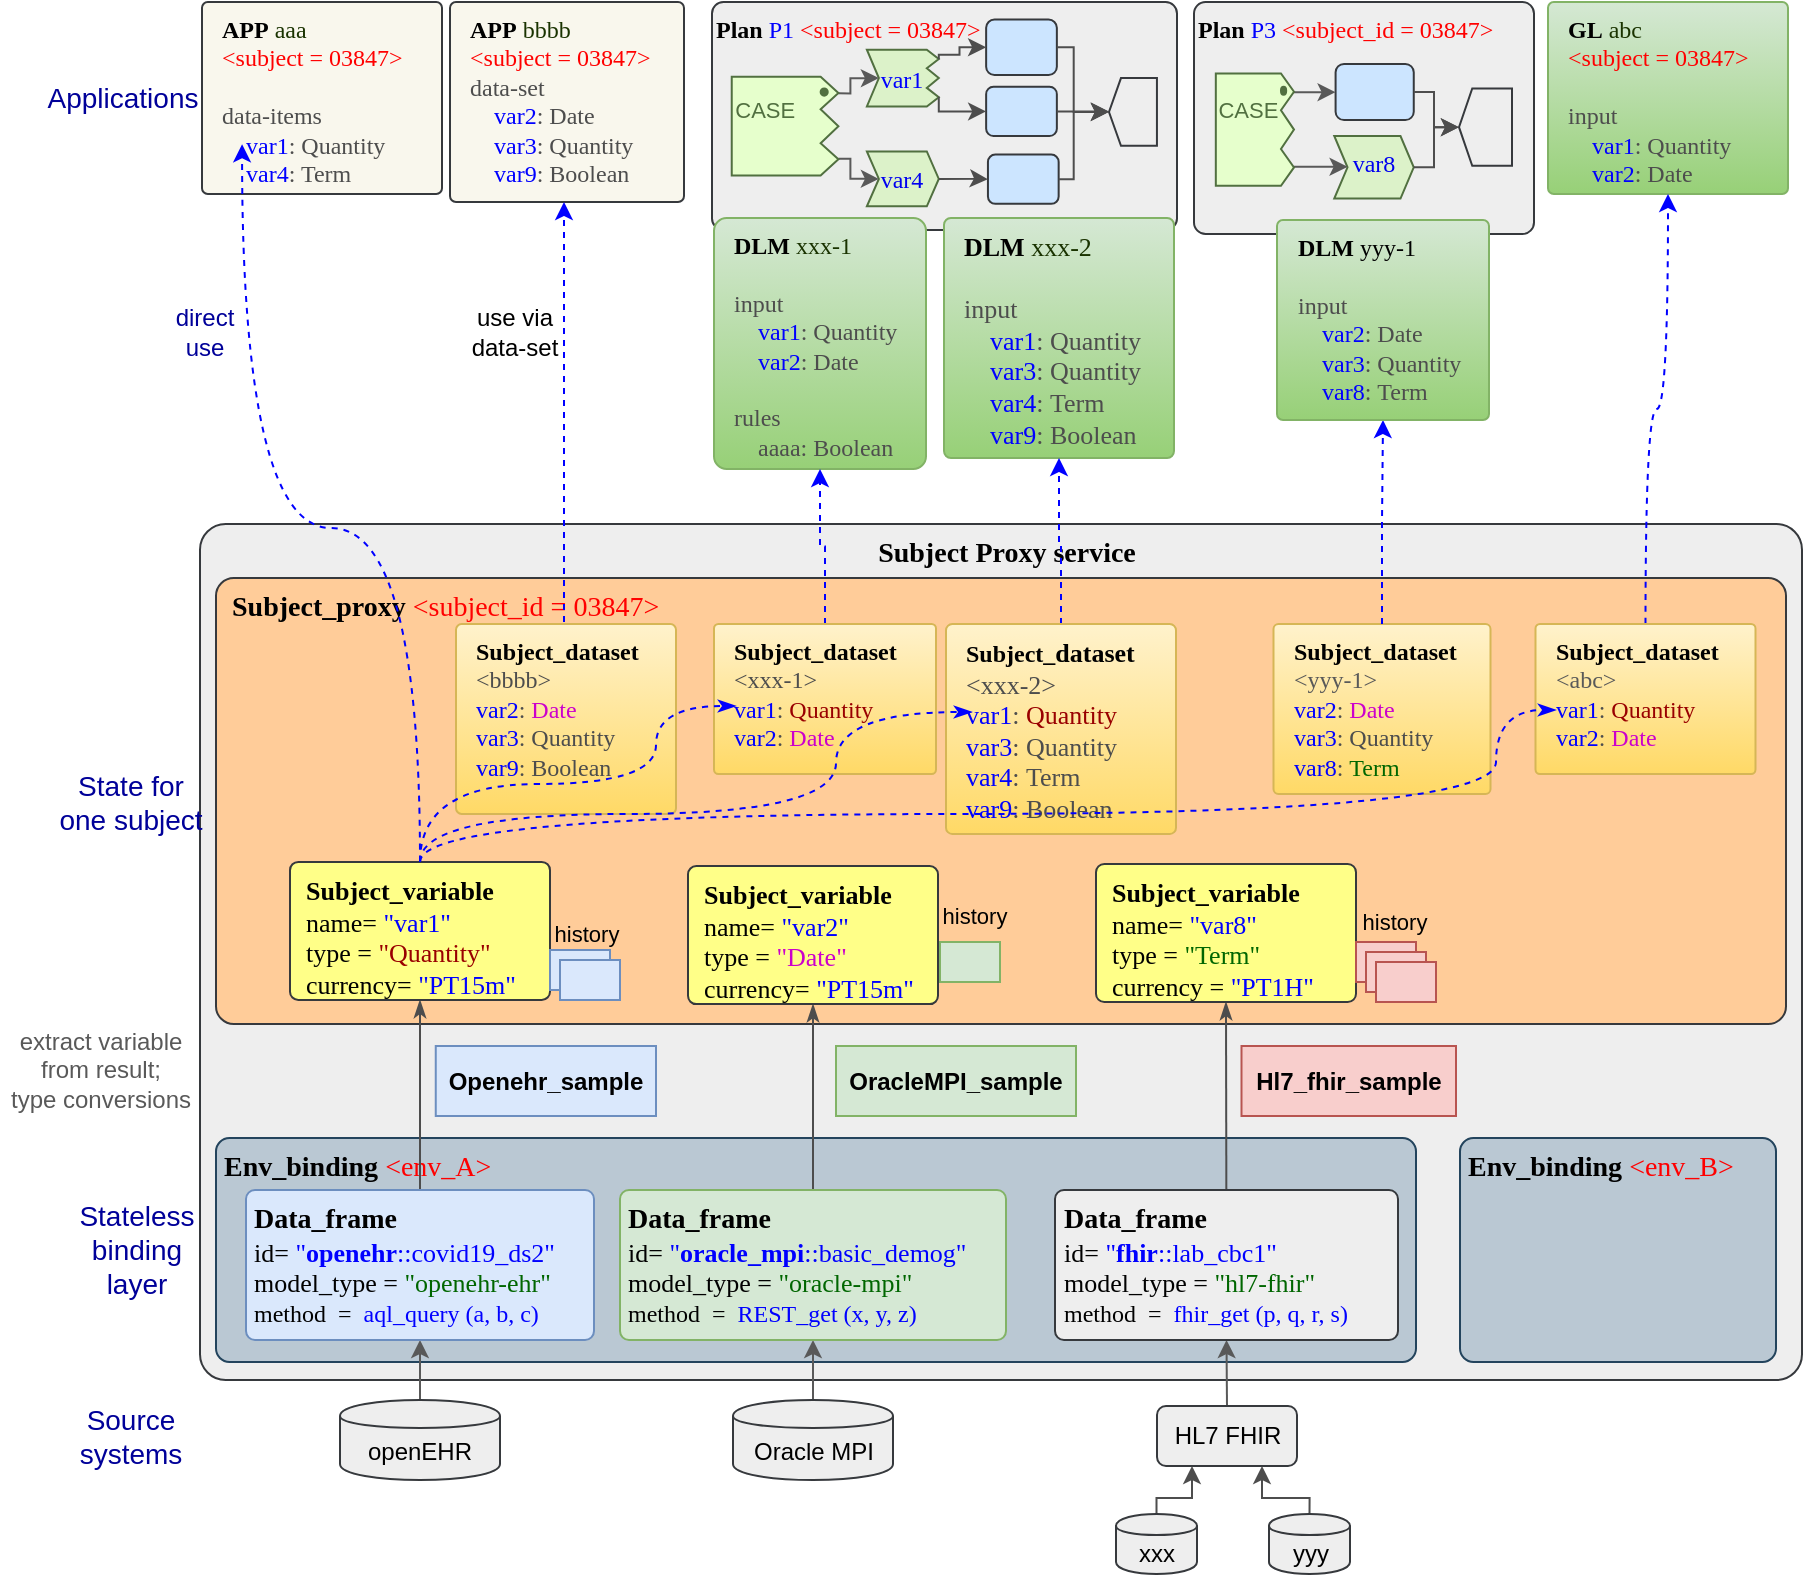 <mxfile version="12.6.5" type="device"><diagram id="-mjmxiD4SZ3i_Z-_ZSI0" name="Page-1"><mxGraphModel dx="1366" dy="816" grid="1" gridSize="10" guides="1" tooltips="1" connect="1" arrows="1" fold="1" page="1" pageScale="1" pageWidth="1169" pageHeight="827" math="0" shadow="0"><root><mxCell id="0"/><mxCell id="1" parent="0"/><mxCell id="zqO9n0Ix8KRmHUmPDD_M-1" value="&lt;div style=&quot;font-size: 14px&quot;&gt;Subject Proxy service&lt;/div&gt;" style="rounded=1;whiteSpace=wrap;html=1;fontSize=14;arcSize=3;verticalAlign=top;fillColor=#eeeeee;strokeColor=#36393d;fontFamily=Tahoma;align=center;spacingLeft=6;strokeWidth=1;fontStyle=1" parent="1" vertex="1"><mxGeometry x="152" y="282" width="801" height="428" as="geometry"/></mxCell><mxCell id="NUqWAFuIo_M2H8af_ZL4-5" value="&lt;font style=&quot;font-size: 14px&quot;&gt;&lt;b&gt;Env_binding&amp;nbsp;&lt;/b&gt;&lt;font style=&quot;font-size: 14px&quot; color=&quot;#ff0000&quot;&gt;&amp;lt;env_A&amp;gt;&lt;/font&gt;&lt;/font&gt;&lt;font style=&quot;font-size: 12px&quot;&gt;&lt;br style=&quot;font-size: 12px&quot;&gt;&lt;div style=&quot;font-size: 12px&quot;&gt;&lt;br&gt;&lt;/div&gt;&lt;/font&gt;" style="rounded=1;whiteSpace=wrap;html=1;fontSize=12;arcSize=6;verticalAlign=top;fillColor=#bac8d3;strokeColor=#23445d;spacingLeft=2;fontFamily=Tahoma;align=left;" parent="1" vertex="1"><mxGeometry x="160" y="589" width="600" height="112" as="geometry"/></mxCell><mxCell id="_LK7_smX9xSfELz9Xk2h-5" value="" style="group" parent="1" vertex="1" connectable="0"><mxGeometry x="408" y="21" width="232.5" height="114" as="geometry"/></mxCell><mxCell id="RvP3062w9t06JpOHgTbH-34" value="&lt;font style=&quot;font-size: 12px&quot;&gt;&lt;b style=&quot;color: rgb(0 , 0 , 0) ; font-size: 12px&quot;&gt;Plan&lt;/b&gt;&amp;nbsp;&lt;span style=&quot;font-size: 12px&quot;&gt;&lt;font color=&quot;#0000ff&quot;&gt;P1&amp;nbsp;&lt;/font&gt;&lt;/span&gt;&lt;/font&gt;&lt;span style=&quot;color: rgb(255 , 0 , 0)&quot;&gt;&amp;lt;subject = 03847&amp;gt;&lt;/span&gt;" style="rounded=1;whiteSpace=wrap;html=1;fontSize=12;arcSize=5;fillColor=#eeeeee;strokeColor=#36393d;verticalAlign=top;fontFamily=Tahoma;align=left;" parent="_LK7_smX9xSfELz9Xk2h-5" vertex="1"><mxGeometry width="232.5" height="114" as="geometry"/></mxCell><mxCell id="_LK7_smX9xSfELz9Xk2h-3" value="" style="group" parent="_LK7_smX9xSfELz9Xk2h-5" vertex="1" connectable="0"><mxGeometry x="9.87" y="8.769" width="212.597" height="93.392" as="geometry"/></mxCell><mxCell id="RvP3062w9t06JpOHgTbH-13" value="var4" style="shape=stencil(tZXtboMgFIavhr8LH0Oznwtd74NSNkkpGLTtdvc7iiZlfmzVmRjNeY/vwzG8RMREVchSI4oLxHaIUs7hBuUtlhmOpaxKreqoXWUw8mB17FR18Cd9M8e6IxhX6GDqpsveEH6Fd5qLCeWdA4jxrko6d32ASePAiz8jrFv+K6lK4J91rUNUSavu/8584htQySaTkixPuf3sP8h43bQT1IfnTahkk936HypZyGQClKkgM3GQ6vQR/MUdRyd5N9Yqb32AMj7bhRBlO7Gn4mXmI+IxGzdzkuPnuQSUsjmcg0bfPvurnj9yY9jebY27c/N19iy107zb/cUD8Ef9K+1kwQco6ys9tXegD7avVSeyBinzQf8Swpim+ayNRn/AbtX4D2mFbw==);whiteSpace=wrap;html=1;fillColor=#d5e8d4;strokeColor=#82b366;gradientColor=#97d077;fontSize=12;fontColor=#0000F0;verticalAlign=top;fontStyle=0;fontFamily=Tahoma;" parent="_LK7_smX9xSfELz9Xk2h-3" vertex="1"><mxGeometry x="67.57" y="65.96" width="35.957" height="27.432" as="geometry"/></mxCell><mxCell id="RvP3062w9t06JpOHgTbH-15" value="" style="shape=stencil(tZThCoIwFIWfZn9jcwj9jVXvsfSaQ9tkrqy3b+4atFKJUJDBPUe/e9h2JVy0pWyAJLQkfE+SJE394ssOyy3FUrYNZA61m7RKnmpAp3XWVNCp3A0EpUuwyvUuPxC68+/0DxeZ0dpDlNFt5Lz5HiaV9t/SO8KG9o+oajz/Ag4sqiyox9+Zm3QFKlsjacx85V426ULUOCtb5aSWobI/mVx4ZeoSc3GSWXW25qrz0STBsf0QzV/uj8GLx3Ik0ERbLgpjYSZPoeoaZ3dq78bd0PSLHVT8lQThCQ==);whiteSpace=wrap;html=1;fontSize=12;align=center;fillColor=#cce5ff;strokeColor=#36393d;fontColor=#595959;fontFamily=Tahoma;" parent="_LK7_smX9xSfELz9Xk2h-3" vertex="1"><mxGeometry x="127.199" width="35.358" height="27.74" as="geometry"/></mxCell><mxCell id="RvP3062w9t06JpOHgTbH-17" value="" style="shape=stencil(tZThCoIwFIWfZn9jcwj9jVXvsfSaQ9tkrqy3b+4atFKJUJDBPUe/e9h2JVy0pWyAJLQkfE+SJE394ssOyy3FUrYNZA61m7RKnmpAp3XWVNCp3A0EpUuwyvUuPxC68+/0DxeZ0dpDlNFt5Lz5HiaV9t/SO8KG9o+oajz/Ag4sqiyox9+Zm3QFKlsjacx85V426ULUOCtb5aSWobI/mVx4ZeoSc3GSWXW25qrz0STBsf0QzV/uj8GLx3Ik0ERbLgpjYSZPoeoaZ3dq78bd0PSLHVT8lQThCQ==);whiteSpace=wrap;html=1;fontSize=12;align=center;fillColor=#cce5ff;strokeColor=#36393d;fontColor=#595959;fontFamily=Tahoma;" parent="_LK7_smX9xSfELz9Xk2h-3" vertex="1"><mxGeometry x="128.098" y="67.501" width="35.358" height="24.658" as="geometry"/></mxCell><mxCell id="RvP3062w9t06JpOHgTbH-12" style="edgeStyle=orthogonalEdgeStyle;rounded=0;orthogonalLoop=1;jettySize=auto;html=1;exitX=1;exitY=0.5;exitDx=0;exitDy=0;fontSize=12;strokeColor=#4D4D4D;fontFamily=Tahoma;" parent="_LK7_smX9xSfELz9Xk2h-3" source="RvP3062w9t06JpOHgTbH-13" target="RvP3062w9t06JpOHgTbH-17" edge="1"><mxGeometry relative="1" as="geometry"/></mxCell><mxCell id="RvP3062w9t06JpOHgTbH-19" value="&lt;font style=&quot;font-size: 12px&quot; color=&quot;#0000ff&quot;&gt;var1&lt;/font&gt;" style="shape=stencil(tZXbcoIwEIafJrdODgbsZSfW94iYlowxYQLV+vZdCHbkWDU6w8DsLvvtD+w/ICbKXBYKUZwjtkaUcg4nCE8hTHAIZVmorAq5o/Rabo0KlbLybq9Oele1BG1z5XVVV9kHwu9wT30wkTlrAaKdLTuVqzrApLbQi38CrB1/7kQF8A+qUj5kSZPd3M5c8BdQSZe5IEn6JLV/pHNPf4+MIxWPU+/W26GSl3yx51D7z79iN2OZgMzUPjOxldn+y7tvuxsV86mNyZxxHsJwbQYhytZiQ8XbzHMEt403c5Li5dwSFLL26KBwKR/cUc07bwx76TbaXnXzuPak2z79Rm6aTlZx42na7t/DClgap2CZxM3n9+qPbCcPvMDMuFJNrS7kB9vbZCesBiZzXv3jwWCmeauNOn/AbrLhT9okfgE=);whiteSpace=wrap;html=1;fillColor=#d5e8d4;strokeColor=#82b366;gradientColor=#97d077;fontSize=14;verticalAlign=top;fontStyle=0;fontFamily=Tahoma;" parent="_LK7_smX9xSfELz9Xk2h-3" vertex="1"><mxGeometry x="67.57" y="15.103" width="35.957" height="28.357" as="geometry"/></mxCell><mxCell id="RvP3062w9t06JpOHgTbH-9" style="edgeStyle=orthogonalEdgeStyle;rounded=0;html=1;exitX=1;exitY=0.167;exitDx=0;exitDy=0;entryX=0;entryY=0.5;entryDx=0;entryDy=0;jettySize=auto;orthogonalLoop=1;strokeColor=#4D4D4D;fontFamily=Tahoma;" parent="_LK7_smX9xSfELz9Xk2h-3" source="RvP3062w9t06JpOHgTbH-19" target="RvP3062w9t06JpOHgTbH-15" edge="1"><mxGeometry relative="1" as="geometry"><mxPoint x="172.145" y="-18.494" as="targetPoint"/><Array as="points"><mxPoint x="103.677" y="17.569"/><mxPoint x="113.865" y="17.569"/><mxPoint x="113.865" y="13.87"/></Array></mxGeometry></mxCell><mxCell id="RvP3062w9t06JpOHgTbH-21" value="" style="shape=stencil(tZThCoIwFIWfZn9jcwj9jVXvsfSaQ9tkrqy3b+4atFKJUJDBPUe/e9h2JVy0pWyAJLQkfE+SJE394ssOyy3FUrYNZA61m7RKnmpAp3XWVNCp3A0EpUuwyvUuPxC68+/0DxeZ0dpDlNFt5Lz5HiaV9t/SO8KG9o+oajz/Ag4sqiyox9+Zm3QFKlsjacx85V426ULUOCtb5aSWobI/mVx4ZeoSc3GSWXW25qrz0STBsf0QzV/uj8GLx3Ik0ERbLgpjYSZPoeoaZ3dq78bd0PSLHVT8lQThCQ==);whiteSpace=wrap;html=1;fontSize=12;align=center;fillColor=#cce5ff;strokeColor=#36393d;fontColor=#595959;fontFamily=Tahoma;" parent="_LK7_smX9xSfELz9Xk2h-3" vertex="1"><mxGeometry x="127.199" y="33.597" width="35.358" height="24.658" as="geometry"/></mxCell><mxCell id="RvP3062w9t06JpOHgTbH-18" style="edgeStyle=orthogonalEdgeStyle;rounded=0;orthogonalLoop=1;jettySize=auto;html=1;exitX=1;exitY=0.83;exitDx=0;exitDy=0;entryX=0;entryY=0.5;entryDx=0;entryDy=0;strokeColor=#4D4D4D;fontSize=12;fontFamily=Tahoma;" parent="_LK7_smX9xSfELz9Xk2h-3" source="RvP3062w9t06JpOHgTbH-19" target="RvP3062w9t06JpOHgTbH-21" edge="1"><mxGeometry relative="1" as="geometry"><Array as="points"><mxPoint x="103.132" y="45.6"/></Array></mxGeometry></mxCell><mxCell id="RvP3062w9t06JpOHgTbH-29" value="" style="shape=stencil(tZRhb4MgEIZ/DV8bhdplHxfX/Q9K2SSlYIC127/vyWkiEdtmU2PUe8/34cQDwmrf8FYSWjSEvRNKqwouEF4x3BYYct9KEVC7cKf4QUvM+ODsSV7VMfQEZRrpVOiybE+KN3inO1ktrDEAUdb4JDPKA4wrA97iB2H98L9J1AL/LIN0qJZR/XieualWoJZrVJoyh7qXrXQhalprucqfWoZa/pHJalDmmpjVBy5OX85+m2O2kk+ltbDaOgjxHgcilO3jcecjcInlzWzHXvvnvLnl3cKcJIb02V7kaGpy6y3HHexamZF9u6i934qe95f/9Kd2+rJ5DBDaejk39aBPZj+qM60CTWKdfNBD2Az3WyXbuRN2VHH7j8IN);whiteSpace=wrap;html=1;fillColor=#f5f5f5;gradientColor=#b3b3b3;fontSize=11;strokeColor=#666666;fontFamily=Tahoma;" parent="_LK7_smX9xSfELz9Xk2h-3" vertex="1"><mxGeometry x="188.626" y="29.26" width="23.972" height="33.905" as="geometry"/></mxCell><mxCell id="RvP3062w9t06JpOHgTbH-14" style="edgeStyle=orthogonalEdgeStyle;rounded=0;orthogonalLoop=1;jettySize=auto;html=1;exitX=1;exitY=0.5;exitDx=0;exitDy=0;entryX=0;entryY=0.5;entryDx=0;entryDy=0;strokeColor=#4D4D4D;fontSize=12;fontFamily=Tahoma;" parent="_LK7_smX9xSfELz9Xk2h-3" source="RvP3062w9t06JpOHgTbH-15" target="RvP3062w9t06JpOHgTbH-29" edge="1"><mxGeometry relative="1" as="geometry"><mxPoint x="174.842" y="59.293" as="targetPoint"/><Array as="points"><mxPoint x="170.982" y="14.031"/><mxPoint x="170.982" y="46.477"/></Array></mxGeometry></mxCell><mxCell id="RvP3062w9t06JpOHgTbH-16" style="edgeStyle=orthogonalEdgeStyle;rounded=0;orthogonalLoop=1;jettySize=auto;html=1;exitX=1;exitY=0.5;exitDx=0;exitDy=0;entryX=0;entryY=0.5;entryDx=0;entryDy=0;strokeColor=#4D4D4D;fontSize=12;fontFamily=Tahoma;" parent="_LK7_smX9xSfELz9Xk2h-3" source="RvP3062w9t06JpOHgTbH-17" target="RvP3062w9t06JpOHgTbH-29" edge="1"><mxGeometry relative="1" as="geometry"><mxPoint x="173.644" y="8.63" as="targetPoint"/><Array as="points"><mxPoint x="170.982" y="79.8"/><mxPoint x="170.982" y="46.477"/></Array></mxGeometry></mxCell><mxCell id="RvP3062w9t06JpOHgTbH-20" style="edgeStyle=orthogonalEdgeStyle;rounded=0;orthogonalLoop=1;jettySize=auto;html=1;exitX=1;exitY=0.5;exitDx=0;exitDy=0;entryX=0;entryY=0.5;entryDx=0;entryDy=0;strokeColor=#4D4D4D;fontSize=12;fontFamily=Tahoma;" parent="_LK7_smX9xSfELz9Xk2h-3" source="RvP3062w9t06JpOHgTbH-21" target="RvP3062w9t06JpOHgTbH-29" edge="1"><mxGeometry relative="1" as="geometry"><mxPoint x="174.842" y="81.874" as="targetPoint"/></mxGeometry></mxCell><mxCell id="RvP3062w9t06JpOHgTbH-33" style="edgeStyle=orthogonalEdgeStyle;rounded=0;orthogonalLoop=1;jettySize=auto;html=1;exitX=1;exitY=0.83;exitDx=0;exitDy=0;entryX=0.167;entryY=0.5;entryDx=0;entryDy=0;entryPerimeter=0;fontSize=12;strokeColor=#595959;fontFamily=Tahoma;" parent="_LK7_smX9xSfELz9Xk2h-3" source="dO6ojmiXCGP0qlEIDVPj-1" target="RvP3062w9t06JpOHgTbH-13" edge="1"><mxGeometry relative="1" as="geometry"><Array as="points"><mxPoint x="59.329" y="69.351"/><mxPoint x="59.329" y="79.83"/></Array><mxPoint x="31.612" y="64.203" as="sourcePoint"/></mxGeometry></mxCell><mxCell id="RvP3062w9t06JpOHgTbH-10" style="edgeStyle=orthogonalEdgeStyle;rounded=0;orthogonalLoop=1;jettySize=auto;html=1;exitX=1;exitY=0.167;exitDx=0;exitDy=0;entryX=0.167;entryY=0.5;entryDx=0;entryDy=0;entryPerimeter=0;fontSize=14;strokeColor=#595959;fontFamily=Tahoma;" parent="_LK7_smX9xSfELz9Xk2h-3" source="dO6ojmiXCGP0qlEIDVPj-1" target="RvP3062w9t06JpOHgTbH-19" edge="1"><mxGeometry relative="1" as="geometry"><mxPoint x="64.573" y="71.2" as="targetPoint"/><mxPoint x="31.612" y="41.724" as="sourcePoint"/><Array as="points"><mxPoint x="59.329" y="36.679"/><mxPoint x="59.329" y="29.281"/></Array></mxGeometry></mxCell><mxCell id="dO6ojmiXCGP0qlEIDVPj-1" value="&lt;font style=&quot;font-size: 13px&quot;&gt;&lt;span style=&quot;font-size: 13px&quot;&gt;&lt;br style=&quot;font-size: 13px&quot;&gt;&lt;/span&gt;&lt;/font&gt;" style="shape=stencil(tVbbjoMgEP0aXxuFot3HhrU/sF9ALV1JKRikl/37Rccm0kpv2sRoZsZz5ihz0AjTumQVj1BcRvg7QogQd3LhCcI0hpDVFS8s5I7MCLaWHCq1NXrHT2JjOwahSm6Ebao4j+Klu6c5MC20Uo5EaFV7lV7dkTGhHDY+A1nX/s+LKse/55YbyCZtdvU854x8gDXxOWdJmk2j9oqXfETtNKy+1uQjqzUN6/XzL/DTtJi6TGiWMV2zYvdr9EFtBsVshZSFltq4EK5towjhPF2tKL3zHOC0YTBJsnge3wFXrPHnTeFS3usjv++6IdoLWgrVQ5Nx8NSHf43rnizGtUdZN39vK8DZOAXzdFx/8qr+l+GF1DUPDZ7L38xemw0YxVlEG/7AQWCFUMutVvZNm1h+bnYJxw8YuvzJ4XV0Lwf504Ue+jUoMrgRPBTJpRRVHV7xdOZ/xOcQlf0oLGpYdrtkNyvTZuEPok38Aw==);whiteSpace=wrap;html=1;fontSize=13;fillColor=#cdeb8b;strokeColor=#36393d;align=left;verticalAlign=middle;fontFamily=Tahoma;" parent="_LK7_smX9xSfELz9Xk2h-3" vertex="1"><mxGeometry y="28.665" width="53.337" height="49.316" as="geometry"/></mxCell><mxCell id="_LK7_smX9xSfELz9Xk2h-39" value="&lt;div style=&quot;font-size: 12px&quot;&gt;&lt;b style=&quot;font-size: 12px&quot;&gt;APP&lt;/b&gt;&amp;nbsp;&lt;font color=&quot;#1a3300&quot;&gt;bbbb&lt;/font&gt;&lt;span style=&quot;color: rgb(89 , 89 , 89)&quot;&gt;&amp;nbsp; &amp;nbsp; &amp;nbsp; &amp;nbsp;&amp;nbsp;&lt;/span&gt;&lt;/div&gt;&lt;span style=&quot;color: rgb(255 , 0 , 0)&quot;&gt;&amp;lt;subject = 03847&amp;gt;&lt;/span&gt;&lt;font color=&quot;#4d4d4d&quot;&gt;&lt;br&gt;data-set&lt;br&gt;&lt;/font&gt;&lt;div&gt;&lt;span style=&quot;white-space: nowrap&quot;&gt;&lt;font color=&quot;#4d4d4d&quot;&gt;&amp;nbsp; &amp;nbsp;&amp;nbsp;&lt;/font&gt;&lt;font color=&quot;#0000ff&quot;&gt;var2&lt;/font&gt;&lt;/span&gt;&lt;span style=&quot;color: rgb(77 , 77 , 77) ; white-space: nowrap&quot;&gt;:&amp;nbsp;&lt;/span&gt;&lt;font style=&quot;color: rgb(77 , 77 , 77) ; white-space: nowrap&quot;&gt;Date&lt;/font&gt;&lt;br&gt;&lt;/div&gt;&lt;font color=&quot;#4d4d4d&quot;&gt;&lt;span style=&quot;white-space: nowrap&quot;&gt;&lt;div&gt;&lt;/div&gt;&lt;/span&gt;&lt;/font&gt;&lt;div&gt;&lt;span style=&quot;white-space: nowrap&quot;&gt;&lt;font color=&quot;#4d4d4d&quot;&gt;&amp;nbsp; &amp;nbsp;&amp;nbsp;&lt;/font&gt;&lt;font color=&quot;#0000ff&quot;&gt;var3&lt;/font&gt;&lt;/span&gt;&lt;span style=&quot;color: rgb(77 , 77 , 77) ; white-space: nowrap&quot;&gt;:&amp;nbsp;&lt;/span&gt;&lt;font style=&quot;color: rgb(77 , 77 , 77) ; white-space: nowrap&quot;&gt;Quantity&lt;/font&gt;&lt;/div&gt;&lt;div&gt;&lt;div&gt;&lt;span style=&quot;white-space: nowrap&quot;&gt;&lt;font color=&quot;#4d4d4d&quot;&gt;&amp;nbsp; &amp;nbsp;&amp;nbsp;&lt;/font&gt;&lt;font color=&quot;#0000ff&quot;&gt;var9&lt;/font&gt;&lt;/span&gt;&lt;span style=&quot;color: rgb(77 , 77 , 77) ; white-space: nowrap&quot;&gt;:&amp;nbsp;&lt;/span&gt;&lt;font style=&quot;color: rgb(77 , 77 , 77) ; white-space: nowrap&quot;&gt;Boolean&lt;/font&gt;&lt;/div&gt;&lt;/div&gt;" style="rounded=1;whiteSpace=wrap;html=1;fontSize=12;arcSize=3;verticalAlign=top;fillColor=#f9f7ed;strokeColor=#36393d;align=left;spacingLeft=8;fontFamily=Tahoma;" parent="1" vertex="1"><mxGeometry x="277" y="21" width="117" height="100" as="geometry"/></mxCell><mxCell id="_LK7_smX9xSfELz9Xk2h-45" value="&lt;div style=&quot;font-size: 14px&quot;&gt;&lt;font style=&quot;font-size: 14px&quot;&gt;&lt;span style=&quot;font-size: 14px&quot;&gt;&lt;b&gt;Subject_proxy&lt;/b&gt;&amp;nbsp;&lt;/span&gt;&lt;/font&gt;&lt;font color=&quot;#ff0000&quot;&gt;&amp;lt;subject_id = 03847&amp;gt;&lt;/font&gt;&lt;/div&gt;&lt;div style=&quot;font-size: 14px&quot;&gt;&lt;br&gt;&lt;/div&gt;&lt;div style=&quot;font-size: 14px&quot;&gt;&lt;br&gt;&lt;/div&gt;" style="rounded=1;whiteSpace=wrap;html=1;fontSize=14;arcSize=4;verticalAlign=top;fillColor=#ffcc99;strokeColor=#36393d;fontFamily=Tahoma;align=left;spacingLeft=6;strokeWidth=1;" parent="1" vertex="1"><mxGeometry x="160" y="309" width="785" height="223" as="geometry"/></mxCell><mxCell id="_LK7_smX9xSfELz9Xk2h-53" style="rounded=0;orthogonalLoop=1;jettySize=auto;html=1;fontSize=12;endArrow=classicThin;endFill=1;startArrow=none;startFill=0;entryX=0.5;entryY=1;entryDx=0;entryDy=0;strokeColor=#4D4D4D;exitX=0.5;exitY=0;exitDx=0;exitDy=0;" parent="1" source="QOc9viAPDMoL0Yuk2b7U-1" target="NUqWAFuIo_M2H8af_ZL4-1" edge="1"><mxGeometry relative="1" as="geometry"><mxPoint x="270" y="603" as="sourcePoint"/><mxPoint x="540" y="471" as="targetPoint"/></mxGeometry></mxCell><mxCell id="_LK7_smX9xSfELz9Xk2h-54" style="rounded=0;orthogonalLoop=1;jettySize=auto;html=1;fontSize=12;endArrow=classicThin;endFill=1;startArrow=none;startFill=0;entryX=0.5;entryY=1;entryDx=0;entryDy=0;strokeColor=#4D4D4D;exitX=0.5;exitY=0;exitDx=0;exitDy=0;" parent="1" source="QOc9viAPDMoL0Yuk2b7U-2" target="NUqWAFuIo_M2H8af_ZL4-3" edge="1"><mxGeometry relative="1" as="geometry"><mxPoint x="459.523" y="602.5" as="sourcePoint"/><mxPoint x="504" y="391.25" as="targetPoint"/></mxGeometry></mxCell><mxCell id="_LK7_smX9xSfELz9Xk2h-55" style="rounded=0;orthogonalLoop=1;jettySize=auto;html=1;fontSize=12;endArrow=classicThin;endFill=1;startArrow=none;startFill=0;entryX=0.5;entryY=1;entryDx=0;entryDy=0;strokeColor=#4D4D4D;" parent="1" source="QOc9viAPDMoL0Yuk2b7U-3" target="NUqWAFuIo_M2H8af_ZL4-4" edge="1"><mxGeometry relative="1" as="geometry"><mxPoint x="665.5" y="602.5" as="sourcePoint"/><mxPoint x="473.9" y="421.172" as="targetPoint"/></mxGeometry></mxCell><mxCell id="_LK7_smX9xSfELz9Xk2h-32" value="&lt;div style=&quot;font-size: 12px&quot;&gt;&lt;b style=&quot;font-size: 12px&quot;&gt;GL&lt;/b&gt;&amp;nbsp;&lt;font color=&quot;#1a3300&quot;&gt;abc&lt;/font&gt;&lt;span style=&quot;color: rgb(89 , 89 , 89)&quot;&gt;&amp;nbsp;&lt;/span&gt;&lt;/div&gt;&lt;span style=&quot;color: rgb(255 , 0 , 0)&quot;&gt;&amp;lt;subject = 03847&amp;gt;&lt;/span&gt;&lt;div style=&quot;font-size: 12px&quot;&gt;&lt;span style=&quot;color: rgb(89 , 89 , 89)&quot;&gt;&amp;nbsp;&amp;nbsp; &amp;nbsp; &amp;nbsp; &amp;nbsp;&lt;/span&gt;&lt;span style=&quot;color: rgb(89 , 89 , 89)&quot;&gt;&amp;nbsp; &amp;nbsp; &amp;nbsp; &amp;nbsp;&lt;/span&gt;&lt;/div&gt;&lt;div style=&quot;font-size: 12px&quot;&gt;&lt;font color=&quot;#4d4d4d&quot; style=&quot;white-space: nowrap&quot;&gt;input&lt;br&gt;&lt;/font&gt;&lt;div&gt;&lt;span style=&quot;white-space: nowrap&quot;&gt;&lt;font color=&quot;#4d4d4d&quot;&gt;&amp;nbsp; &amp;nbsp;&amp;nbsp;&lt;/font&gt;&lt;font color=&quot;#0000ff&quot;&gt;var1&lt;/font&gt;&lt;/span&gt;&lt;span style=&quot;color: rgb(77 , 77 , 77) ; white-space: nowrap&quot;&gt;:&amp;nbsp;&lt;/span&gt;&lt;font style=&quot;color: rgb(77 , 77 , 77) ; white-space: nowrap&quot;&gt;Quantity&lt;/font&gt;&lt;br&gt;&lt;/div&gt;&lt;font color=&quot;#4d4d4d&quot;&gt;&lt;span style=&quot;white-space: nowrap&quot;&gt;&lt;div&gt;&lt;/div&gt;&lt;/span&gt;&lt;/font&gt;&lt;div&gt;&lt;span style=&quot;white-space: nowrap&quot;&gt;&lt;font color=&quot;#4d4d4d&quot;&gt;&amp;nbsp; &amp;nbsp;&amp;nbsp;&lt;/font&gt;&lt;font color=&quot;#0000ff&quot;&gt;var2&lt;/font&gt;&lt;/span&gt;&lt;span style=&quot;color: rgb(77 , 77 , 77) ; white-space: nowrap&quot;&gt;:&amp;nbsp;&lt;/span&gt;&lt;font style=&quot;color: rgb(77 , 77 , 77) ; white-space: nowrap&quot;&gt;Date&lt;/font&gt;&lt;/div&gt;&lt;/div&gt;" style="rounded=1;whiteSpace=wrap;html=1;fontSize=12;arcSize=3;verticalAlign=top;fillColor=#d5e8d4;strokeColor=#82b366;align=left;spacingLeft=8;fontFamily=Tahoma;gradientColor=#97d077;" parent="1" vertex="1"><mxGeometry x="826" y="21" width="120" height="96" as="geometry"/></mxCell><mxCell id="_LK7_smX9xSfELz9Xk2h-37" value="&lt;font color=&quot;#4d4d4d&quot;&gt;&lt;br&gt;&lt;/font&gt;" style="text;align=left;verticalAlign=middle;resizable=0;points=[];autosize=1;html=1;fontSize=12;fontFamily=Tahoma;" parent="1" vertex="1"><mxGeometry x="683" y="191.25" width="20" height="20" as="geometry"/></mxCell><mxCell id="_LK7_smX9xSfELz9Xk2h-8" value="&lt;div style=&quot;font-size: 13px&quot;&gt;&lt;font style=&quot;font-size: 13px&quot;&gt;&lt;b&gt;DLM&lt;/b&gt; &lt;font style=&quot;font-size: 13px&quot; color=&quot;#1a3300&quot;&gt;xxx-2&lt;/font&gt;&lt;/font&gt;&lt;/div&gt;&lt;font style=&quot;font-size: 13px&quot;&gt;&lt;font color=&quot;#595959&quot; style=&quot;font-size: 13px&quot;&gt;&lt;div&gt;&amp;nbsp; &amp;nbsp; &amp;nbsp; &amp;nbsp; &amp;nbsp;&amp;nbsp; &amp;nbsp; &amp;nbsp; &amp;nbsp;&lt;/div&gt;&lt;/font&gt;&lt;font color=&quot;#4d4d4d&quot; style=&quot;font-size: 13px&quot;&gt;input&lt;br&gt;&lt;/font&gt;&lt;/font&gt;&lt;div style=&quot;font-size: 13px&quot;&gt;&lt;font style=&quot;font-size: 13px&quot;&gt;&lt;span style=&quot;white-space: nowrap&quot;&gt;&lt;font color=&quot;#4d4d4d&quot; style=&quot;font-size: 13px&quot;&gt;&amp;nbsp; &amp;nbsp;&amp;nbsp;&lt;/font&gt;&lt;font color=&quot;#0000ff&quot; style=&quot;font-size: 13px&quot;&gt;var1&lt;/font&gt;&lt;/span&gt;&lt;span style=&quot;color: rgb(77 , 77 , 77) ; white-space: nowrap&quot;&gt;:&amp;nbsp;&lt;/span&gt;&lt;font style=&quot;color: rgb(77 , 77 , 77) ; white-space: nowrap ; font-size: 13px&quot;&gt;Quantity&lt;/font&gt;&lt;br&gt;&lt;/font&gt;&lt;/div&gt;&lt;font color=&quot;#4d4d4d&quot; style=&quot;font-size: 13px&quot;&gt;&lt;span style=&quot;white-space: nowrap&quot;&gt;&lt;div&gt;&lt;/div&gt;&lt;/span&gt;&lt;/font&gt;&lt;div style=&quot;font-size: 13px&quot;&gt;&lt;font style=&quot;font-size: 13px&quot;&gt;&lt;span style=&quot;white-space: nowrap&quot;&gt;&lt;font color=&quot;#4d4d4d&quot; style=&quot;font-size: 13px&quot;&gt;&amp;nbsp; &amp;nbsp;&amp;nbsp;&lt;/font&gt;&lt;font color=&quot;#0000ff&quot; style=&quot;font-size: 13px&quot;&gt;var3&lt;/font&gt;&lt;/span&gt;&lt;span style=&quot;color: rgb(77 , 77 , 77) ; white-space: nowrap&quot;&gt;:&amp;nbsp;&lt;/span&gt;&lt;font style=&quot;color: rgb(77 , 77 , 77) ; white-space: nowrap ; font-size: 13px&quot;&gt;Quantity&lt;/font&gt;&lt;br&gt;&lt;/font&gt;&lt;/div&gt;&lt;font color=&quot;#4d4d4d&quot; style=&quot;font-size: 13px&quot;&gt;&lt;span style=&quot;white-space: nowrap&quot;&gt;&lt;div&gt;&lt;/div&gt;&lt;/span&gt;&lt;/font&gt;&lt;div style=&quot;font-size: 13px&quot;&gt;&lt;font style=&quot;font-size: 13px&quot;&gt;&lt;span style=&quot;white-space: nowrap&quot;&gt;&lt;font color=&quot;#4d4d4d&quot; style=&quot;font-size: 13px&quot;&gt;&amp;nbsp; &amp;nbsp;&amp;nbsp;&lt;/font&gt;&lt;font color=&quot;#0000ff&quot; style=&quot;font-size: 13px&quot;&gt;var4&lt;/font&gt;&lt;/span&gt;&lt;span style=&quot;color: rgb(77 , 77 , 77) ; white-space: nowrap&quot;&gt;:&amp;nbsp;&lt;/span&gt;&lt;font style=&quot;color: rgb(77 , 77 , 77) ; white-space: nowrap ; font-size: 13px&quot;&gt;Term&lt;/font&gt;&lt;br&gt;&lt;/font&gt;&lt;/div&gt;&lt;font color=&quot;#4d4d4d&quot; style=&quot;font-size: 13px&quot;&gt;&lt;span style=&quot;white-space: nowrap&quot;&gt;&lt;div&gt;&lt;/div&gt;&lt;/span&gt;&lt;/font&gt;&lt;div style=&quot;font-size: 13px&quot;&gt;&lt;font style=&quot;font-size: 13px&quot;&gt;&lt;span style=&quot;white-space: nowrap&quot;&gt;&lt;font color=&quot;#4d4d4d&quot; style=&quot;font-size: 13px&quot;&gt;&amp;nbsp; &amp;nbsp;&amp;nbsp;&lt;/font&gt;&lt;font color=&quot;#0000ff&quot; style=&quot;font-size: 13px&quot;&gt;var9&lt;/font&gt;&lt;/span&gt;&lt;span style=&quot;color: rgb(77 , 77 , 77) ; white-space: nowrap&quot;&gt;:&amp;nbsp;&lt;/span&gt;&lt;font style=&quot;color: rgb(77 , 77 , 77) ; white-space: nowrap ; font-size: 13px&quot;&gt;Boolean&lt;/font&gt;&lt;/font&gt;&lt;/div&gt;&lt;font color=&quot;#4d4d4d&quot; style=&quot;font-size: 13px&quot;&gt;&lt;br style=&quot;white-space: nowrap&quot;&gt;&lt;/font&gt;" style="rounded=1;whiteSpace=wrap;html=1;fontSize=12;arcSize=3;verticalAlign=top;fillColor=#d5e8d4;strokeColor=#82b366;align=left;spacingLeft=8;fontFamily=Tahoma;gradientColor=#97d077;" parent="1" vertex="1"><mxGeometry x="524" y="129" width="115" height="120" as="geometry"/></mxCell><mxCell id="FIS6dUo_zFH7hWUobFA_-15" style="edgeStyle=orthogonalEdgeStyle;rounded=0;orthogonalLoop=1;jettySize=auto;html=1;exitX=0.5;exitY=0;exitDx=0;exitDy=0;dashed=1;strokeColor=#0000FF;" parent="1" source="FIS6dUo_zFH7hWUobFA_-1" target="_LK7_smX9xSfELz9Xk2h-39" edge="1"><mxGeometry relative="1" as="geometry"><Array as="points"><mxPoint x="334" y="337"/></Array></mxGeometry></mxCell><mxCell id="FIS6dUo_zFH7hWUobFA_-1" value="&lt;div style=&quot;font-size: 12px&quot;&gt;&lt;b style=&quot;font-size: 12px&quot;&gt;Subject_dataset&lt;/b&gt;&amp;nbsp;&lt;br&gt;&lt;font color=&quot;#4d4d4d&quot;&gt;&amp;lt;bbbb&amp;gt;&lt;/font&gt;&lt;span style=&quot;color: rgb(89 , 89 , 89)&quot;&gt;&amp;nbsp; &amp;nbsp;&amp;nbsp;&lt;/span&gt;&lt;/div&gt;&lt;div&gt;&lt;span style=&quot;white-space: nowrap&quot;&gt;&lt;font color=&quot;#0000ff&quot;&gt;var2&lt;/font&gt;&lt;/span&gt;&lt;span style=&quot;color: rgb(77 , 77 , 77) ; white-space: nowrap&quot;&gt;:&amp;nbsp;&lt;/span&gt;&lt;font style=&quot;white-space: nowrap&quot; color=&quot;#cc00cc&quot;&gt;Date&lt;/font&gt;&lt;br&gt;&lt;/div&gt;&lt;font color=&quot;#4d4d4d&quot;&gt;&lt;span style=&quot;white-space: nowrap&quot;&gt;&lt;div&gt;&lt;/div&gt;&lt;/span&gt;&lt;/font&gt;&lt;div&gt;&lt;span style=&quot;white-space: nowrap&quot;&gt;&lt;font color=&quot;#0000ff&quot;&gt;var3&lt;/font&gt;&lt;/span&gt;&lt;span style=&quot;color: rgb(77 , 77 , 77) ; white-space: nowrap&quot;&gt;:&amp;nbsp;&lt;/span&gt;&lt;font style=&quot;color: rgb(77 , 77 , 77) ; white-space: nowrap&quot;&gt;Quantity&lt;/font&gt;&lt;/div&gt;&lt;div&gt;&lt;div&gt;&lt;span style=&quot;white-space: nowrap&quot;&gt;&lt;font color=&quot;#0000ff&quot;&gt;var9&lt;/font&gt;&lt;/span&gt;&lt;span style=&quot;color: rgb(77 , 77 , 77) ; white-space: nowrap&quot;&gt;:&amp;nbsp;&lt;/span&gt;&lt;font style=&quot;color: rgb(77 , 77 , 77) ; white-space: nowrap&quot;&gt;Boolean&lt;/font&gt;&lt;/div&gt;&lt;/div&gt;" style="rounded=1;whiteSpace=wrap;html=1;fontSize=12;arcSize=3;verticalAlign=top;fillColor=#fff2cc;strokeColor=#d6b656;align=left;spacingLeft=8;fontFamily=Tahoma;gradientColor=#ffd966;" parent="1" vertex="1"><mxGeometry x="280" y="332" width="110" height="95" as="geometry"/></mxCell><mxCell id="FIS6dUo_zFH7hWUobFA_-13" style="edgeStyle=orthogonalEdgeStyle;rounded=0;orthogonalLoop=1;jettySize=auto;html=1;exitX=0.5;exitY=0;exitDx=0;exitDy=0;entryX=0.5;entryY=1;entryDx=0;entryDy=0;dashed=1;strokeColor=#0000FF;" parent="1" source="FIS6dUo_zFH7hWUobFA_-4" target="_LK7_smX9xSfELz9Xk2h-8" edge="1"><mxGeometry relative="1" as="geometry"/></mxCell><mxCell id="FIS6dUo_zFH7hWUobFA_-4" value="&lt;b&gt;Subject_&lt;/b&gt;&lt;b style=&quot;font-size: 13px&quot;&gt;dataset&lt;/b&gt;&lt;b&gt;&lt;br&gt;&lt;/b&gt;&lt;div style=&quot;font-size: 13px&quot;&gt;&lt;font style=&quot;font-size: 13px&quot;&gt;&lt;font color=&quot;#4d4d4d&quot;&gt;&amp;lt;&lt;font style=&quot;font-size: 13px&quot;&gt;xxx-2&amp;gt;&lt;/font&gt;&lt;/font&gt;&lt;/font&gt;&lt;span style=&quot;color: rgb(89 , 89 , 89)&quot;&gt;&amp;nbsp;&lt;/span&gt;&lt;/div&gt;&lt;div style=&quot;font-size: 13px&quot;&gt;&lt;font style=&quot;font-size: 13px&quot;&gt;&lt;span style=&quot;white-space: nowrap&quot;&gt;&lt;font color=&quot;#0000ff&quot; style=&quot;font-size: 13px&quot;&gt;var1&lt;/font&gt;&lt;/span&gt;&lt;span style=&quot;color: rgb(77 , 77 , 77) ; white-space: nowrap&quot;&gt;:&amp;nbsp;&lt;/span&gt;&lt;font style=&quot;white-space: nowrap ; font-size: 13px&quot; color=&quot;#990000&quot;&gt;Quantity&lt;/font&gt;&lt;br&gt;&lt;/font&gt;&lt;/div&gt;&lt;font color=&quot;#4d4d4d&quot; style=&quot;font-size: 13px&quot;&gt;&lt;span style=&quot;white-space: nowrap&quot;&gt;&lt;div&gt;&lt;/div&gt;&lt;/span&gt;&lt;/font&gt;&lt;div style=&quot;font-size: 13px&quot;&gt;&lt;font style=&quot;font-size: 13px&quot;&gt;&lt;span style=&quot;white-space: nowrap&quot;&gt;&lt;font color=&quot;#0000ff&quot; style=&quot;font-size: 13px&quot;&gt;var3&lt;/font&gt;&lt;/span&gt;&lt;span style=&quot;color: rgb(77 , 77 , 77) ; white-space: nowrap&quot;&gt;:&amp;nbsp;&lt;/span&gt;&lt;font style=&quot;color: rgb(77 , 77 , 77) ; white-space: nowrap ; font-size: 13px&quot;&gt;Quantity&lt;/font&gt;&lt;br&gt;&lt;/font&gt;&lt;/div&gt;&lt;font color=&quot;#4d4d4d&quot; style=&quot;font-size: 13px&quot;&gt;&lt;span style=&quot;white-space: nowrap&quot;&gt;&lt;div&gt;&lt;/div&gt;&lt;/span&gt;&lt;/font&gt;&lt;div style=&quot;font-size: 13px&quot;&gt;&lt;font style=&quot;font-size: 13px&quot;&gt;&lt;span style=&quot;white-space: nowrap&quot;&gt;&lt;font color=&quot;#0000ff&quot; style=&quot;font-size: 13px&quot;&gt;var4&lt;/font&gt;&lt;/span&gt;&lt;span style=&quot;color: rgb(77 , 77 , 77) ; white-space: nowrap&quot;&gt;:&amp;nbsp;&lt;/span&gt;&lt;font style=&quot;color: rgb(77 , 77 , 77) ; white-space: nowrap ; font-size: 13px&quot;&gt;Term&lt;/font&gt;&lt;br&gt;&lt;/font&gt;&lt;/div&gt;&lt;font color=&quot;#4d4d4d&quot; style=&quot;font-size: 13px&quot;&gt;&lt;span style=&quot;white-space: nowrap&quot;&gt;&lt;div&gt;&lt;/div&gt;&lt;/span&gt;&lt;/font&gt;&lt;div style=&quot;font-size: 13px&quot;&gt;&lt;font style=&quot;font-size: 13px&quot;&gt;&lt;span style=&quot;white-space: nowrap&quot;&gt;&lt;font color=&quot;#0000ff&quot; style=&quot;font-size: 13px&quot;&gt;var9&lt;/font&gt;&lt;/span&gt;&lt;span style=&quot;color: rgb(77 , 77 , 77) ; white-space: nowrap&quot;&gt;:&amp;nbsp;&lt;/span&gt;&lt;font style=&quot;color: rgb(77 , 77 , 77) ; white-space: nowrap ; font-size: 13px&quot;&gt;Boolean&lt;/font&gt;&lt;/font&gt;&lt;/div&gt;&lt;font color=&quot;#4d4d4d&quot; style=&quot;font-size: 13px&quot;&gt;&lt;br style=&quot;white-space: nowrap&quot;&gt;&lt;/font&gt;" style="rounded=1;whiteSpace=wrap;html=1;fontSize=12;arcSize=3;verticalAlign=top;fillColor=#fff2cc;strokeColor=#d6b656;align=left;spacingLeft=8;fontFamily=Tahoma;gradientColor=#ffd966;" parent="1" vertex="1"><mxGeometry x="525" y="332" width="115" height="105" as="geometry"/></mxCell><mxCell id="FIS6dUo_zFH7hWUobFA_-5" value="&lt;b&gt;Subject_&lt;/b&gt;&lt;b&gt;dataset&lt;/b&gt;&lt;b&gt;&lt;br&gt;&lt;/b&gt;&lt;div&gt;&lt;font style=&quot;font-size: 12px&quot;&gt;&lt;font color=&quot;#595959&quot;&gt;&amp;lt;yyy-1&amp;gt;&lt;/font&gt;&lt;/font&gt;&lt;/div&gt;&lt;div&gt;&lt;font style=&quot;font-size: 12px&quot;&gt;&lt;span style=&quot;white-space: nowrap&quot;&gt;&lt;font color=&quot;#0000ff&quot; style=&quot;font-size: 12px&quot;&gt;var2&lt;/font&gt;&lt;/span&gt;&lt;span style=&quot;color: rgb(77 , 77 , 77) ; white-space: nowrap&quot;&gt;:&amp;nbsp;&lt;/span&gt;&lt;font style=&quot;white-space: nowrap ; font-size: 12px&quot; color=&quot;#cc00cc&quot;&gt;Date&lt;/font&gt;&lt;br&gt;&lt;/font&gt;&lt;/div&gt;&lt;font color=&quot;#4d4d4d&quot; style=&quot;font-size: 12px&quot;&gt;&lt;span style=&quot;white-space: nowrap&quot;&gt;&lt;div&gt;&lt;/div&gt;&lt;/span&gt;&lt;/font&gt;&lt;div&gt;&lt;font style=&quot;font-size: 12px&quot;&gt;&lt;span style=&quot;white-space: nowrap&quot;&gt;&lt;font color=&quot;#0000ff&quot; style=&quot;font-size: 12px&quot;&gt;var3&lt;/font&gt;&lt;/span&gt;&lt;span style=&quot;color: rgb(77 , 77 , 77) ; white-space: nowrap&quot;&gt;:&amp;nbsp;&lt;/span&gt;&lt;font style=&quot;color: rgb(77 , 77 , 77) ; white-space: nowrap ; font-size: 12px&quot;&gt;Quantity&lt;/font&gt;&lt;br&gt;&lt;/font&gt;&lt;/div&gt;&lt;font color=&quot;#4d4d4d&quot; style=&quot;font-size: 12px&quot;&gt;&lt;span style=&quot;white-space: nowrap&quot;&gt;&lt;div&gt;&lt;/div&gt;&lt;/span&gt;&lt;/font&gt;&lt;div&gt;&lt;font style=&quot;font-size: 12px&quot;&gt;&lt;span style=&quot;white-space: nowrap&quot;&gt;&lt;font color=&quot;#0000ff&quot; style=&quot;font-size: 12px&quot;&gt;var8&lt;/font&gt;&lt;/span&gt;&lt;span style=&quot;color: rgb(77 , 77 , 77) ; white-space: nowrap&quot;&gt;:&amp;nbsp;&lt;/span&gt;&lt;font style=&quot;white-space: nowrap ; font-size: 12px&quot; color=&quot;#006600&quot;&gt;Term&lt;/font&gt;&lt;/font&gt;&lt;/div&gt;&lt;font style=&quot;font-size: 12px&quot;&gt;&lt;font color=&quot;#595959&quot; style=&quot;font-size: 12px&quot;&gt;&lt;br&gt;&lt;/font&gt;&lt;/font&gt;" style="rounded=1;whiteSpace=wrap;html=1;fontSize=12;arcSize=3;verticalAlign=top;fillColor=#fff2cc;strokeColor=#d6b656;align=left;spacingLeft=8;fontFamily=Tahoma;gradientColor=#ffd966;" parent="1" vertex="1"><mxGeometry x="688.75" y="332" width="108.5" height="85" as="geometry"/></mxCell><mxCell id="RvP3062w9t06JpOHgTbH-71" value="&lt;div style=&quot;font-size: 12px&quot;&gt;&lt;b style=&quot;font-size: 12px&quot;&gt;DLM&lt;/b&gt; &lt;span style=&quot;font-size: 12px&quot;&gt;&lt;font style=&quot;font-size: 12px&quot; color=&quot;#1a3300&quot;&gt;xxx-1&lt;/font&gt;&lt;/span&gt;&lt;/div&gt;&lt;font color=&quot;#595959&quot; style=&quot;font-size: 12px&quot;&gt;&lt;div style=&quot;font-size: 12px&quot;&gt;&lt;span style=&quot;font-size: 12px&quot;&gt;&amp;nbsp; &amp;nbsp; &amp;nbsp; &amp;nbsp; &amp;nbsp;&lt;/span&gt;&lt;span style=&quot;font-size: 12px&quot;&gt;&amp;nbsp; &amp;nbsp; &amp;nbsp;&amp;nbsp;&lt;/span&gt;&lt;/div&gt;&lt;/font&gt;&lt;font color=&quot;#4d4d4d&quot; style=&quot;white-space: nowrap&quot;&gt;input&lt;br&gt;&lt;/font&gt;&lt;div&gt;&lt;span style=&quot;white-space: nowrap&quot;&gt;&lt;font color=&quot;#4d4d4d&quot;&gt;&amp;nbsp; &amp;nbsp;&amp;nbsp;&lt;/font&gt;&lt;font color=&quot;#0000ff&quot;&gt;var1&lt;/font&gt;&lt;/span&gt;&lt;span style=&quot;color: rgb(77 , 77 , 77) ; white-space: nowrap&quot;&gt;:&amp;nbsp;&lt;/span&gt;&lt;font style=&quot;color: rgb(77 , 77 , 77) ; white-space: nowrap&quot;&gt;Quantity&lt;/font&gt;&lt;br&gt;&lt;/div&gt;&lt;font color=&quot;#4d4d4d&quot;&gt;&lt;span style=&quot;white-space: nowrap&quot;&gt;&lt;div&gt;&lt;/div&gt;&lt;/span&gt;&lt;/font&gt;&lt;div&gt;&lt;span style=&quot;white-space: nowrap&quot;&gt;&lt;font color=&quot;#4d4d4d&quot;&gt;&amp;nbsp; &amp;nbsp;&amp;nbsp;&lt;/font&gt;&lt;font color=&quot;#0000ff&quot;&gt;var2&lt;/font&gt;&lt;/span&gt;&lt;span style=&quot;color: rgb(77 , 77 , 77) ; white-space: nowrap&quot;&gt;:&amp;nbsp;&lt;/span&gt;&lt;font style=&quot;color: rgb(77 , 77 , 77) ; white-space: nowrap&quot;&gt;Date&lt;/font&gt;&lt;br&gt;&lt;/div&gt;&lt;font color=&quot;#4d4d4d&quot; style=&quot;white-space: nowrap&quot;&gt;&lt;font style=&quot;white-space: normal&quot;&gt;&lt;span style=&quot;white-space: nowrap&quot;&gt;&lt;br class=&quot;Apple-interchange-newline&quot;&gt;&lt;/span&gt;&lt;/font&gt;rules&lt;br&gt;&amp;nbsp; &amp;nbsp;&amp;nbsp;aaaa: Boolean&amp;nbsp;&lt;br&gt;&lt;br&gt;&lt;/font&gt;" style="rounded=1;whiteSpace=wrap;html=1;fontSize=12;arcSize=6;verticalAlign=top;fillColor=#d5e8d4;strokeColor=#82b366;align=left;spacingLeft=8;fontFamily=Tahoma;gradientColor=#97d077;" parent="1" vertex="1"><mxGeometry x="409" y="129" width="106.0" height="125.5" as="geometry"/></mxCell><mxCell id="FIS6dUo_zFH7hWUobFA_-11" style="edgeStyle=orthogonalEdgeStyle;rounded=0;orthogonalLoop=1;jettySize=auto;html=1;exitX=0.5;exitY=0;exitDx=0;exitDy=0;entryX=0.5;entryY=1;entryDx=0;entryDy=0;strokeColor=#0000FF;dashed=1;curved=1;" parent="1" source="FIS6dUo_zFH7hWUobFA_-6" target="_LK7_smX9xSfELz9Xk2h-32" edge="1"><mxGeometry relative="1" as="geometry"/></mxCell><mxCell id="FIS6dUo_zFH7hWUobFA_-6" value="&lt;b&gt;Subject_&lt;/b&gt;&lt;b&gt;dataset&lt;/b&gt;&lt;b&gt;&lt;br&gt;&lt;/b&gt;&lt;div style=&quot;font-size: 12px&quot;&gt;&lt;font color=&quot;#595959&quot;&gt;&amp;lt;abc&amp;gt;&lt;/font&gt;&lt;span style=&quot;color: rgb(89 , 89 , 89)&quot;&gt;&amp;nbsp; &amp;nbsp; &amp;nbsp; &amp;nbsp; &amp;nbsp;&lt;/span&gt;&lt;span style=&quot;color: rgb(89 , 89 , 89)&quot;&gt;&amp;nbsp; &amp;nbsp; &amp;nbsp; &amp;nbsp;&lt;/span&gt;&lt;/div&gt;&lt;div style=&quot;font-size: 12px&quot;&gt;&lt;span style=&quot;white-space: nowrap&quot;&gt;&lt;font color=&quot;#0000ff&quot;&gt;var1&lt;/font&gt;&lt;/span&gt;&lt;span style=&quot;color: rgb(77 , 77 , 77) ; white-space: nowrap&quot;&gt;:&amp;nbsp;&lt;/span&gt;&lt;font style=&quot;white-space: nowrap&quot; color=&quot;#990000&quot;&gt;Quantity&lt;/font&gt;&lt;br&gt;&lt;/div&gt;&lt;div style=&quot;font-size: 12px&quot;&gt;&lt;font color=&quot;#4d4d4d&quot;&gt;&lt;span style=&quot;white-space: nowrap&quot;&gt;&lt;div&gt;&lt;/div&gt;&lt;/span&gt;&lt;/font&gt;&lt;div&gt;&lt;span style=&quot;white-space: nowrap&quot;&gt;&lt;font color=&quot;#0000ff&quot;&gt;var2&lt;/font&gt;&lt;/span&gt;&lt;span style=&quot;color: rgb(77 , 77 , 77) ; white-space: nowrap&quot;&gt;:&amp;nbsp;&lt;/span&gt;&lt;font style=&quot;white-space: nowrap&quot; color=&quot;#cc00cc&quot;&gt;Date&lt;/font&gt;&lt;/div&gt;&lt;/div&gt;" style="rounded=1;whiteSpace=wrap;html=1;fontSize=12;arcSize=3;verticalAlign=top;fillColor=#fff2cc;strokeColor=#d6b656;align=left;spacingLeft=8;fontFamily=Tahoma;gradientColor=#ffd966;" parent="1" vertex="1"><mxGeometry x="819.75" y="332" width="110" height="75" as="geometry"/></mxCell><mxCell id="FIS6dUo_zFH7hWUobFA_-9" style="rounded=0;orthogonalLoop=1;jettySize=auto;html=1;fontSize=12;endArrow=classicThin;endFill=1;startArrow=none;startFill=0;strokeColor=#0000FF;exitX=0.5;exitY=0;exitDx=0;exitDy=0;edgeStyle=orthogonalEdgeStyle;curved=1;dashed=1;" parent="1" source="NUqWAFuIo_M2H8af_ZL4-1" edge="1"><mxGeometry relative="1" as="geometry"><mxPoint x="570" y="459" as="sourcePoint"/><mxPoint x="830" y="375" as="targetPoint"/><Array as="points"><mxPoint x="262" y="427"/><mxPoint x="800" y="427"/><mxPoint x="800" y="375"/></Array></mxGeometry></mxCell><mxCell id="FIS6dUo_zFH7hWUobFA_-12" style="edgeStyle=orthogonalEdgeStyle;rounded=0;orthogonalLoop=1;jettySize=auto;html=1;exitX=0.5;exitY=0;exitDx=0;exitDy=0;entryX=0.5;entryY=1;entryDx=0;entryDy=0;strokeColor=#0000FF;dashed=1;" parent="1" source="FIS6dUo_zFH7hWUobFA_-5" target="_LK7_smX9xSfELz9Xk2h-36" edge="1"><mxGeometry relative="1" as="geometry"><mxPoint x="975" y="302" as="sourcePoint"/><mxPoint x="975" y="102" as="targetPoint"/></mxGeometry></mxCell><mxCell id="FIS6dUo_zFH7hWUobFA_-14" style="edgeStyle=orthogonalEdgeStyle;rounded=0;orthogonalLoop=1;jettySize=auto;html=1;exitX=0.5;exitY=0;exitDx=0;exitDy=0;dashed=1;strokeColor=#0000FF;" parent="1" source="FIS6dUo_zFH7hWUobFA_-3" target="RvP3062w9t06JpOHgTbH-71" edge="1"><mxGeometry relative="1" as="geometry"/></mxCell><mxCell id="NUqWAFuIo_M2H8af_ZL4-1" value="&lt;div style=&quot;font-size: 13px&quot;&gt;&lt;span style=&quot;font-size: 13px&quot;&gt;&lt;b&gt;Subject_variable&lt;/b&gt;&lt;/span&gt;&lt;br style=&quot;font-size: 13px&quot;&gt;&lt;/div&gt;&lt;div style=&quot;font-size: 13px&quot;&gt;&lt;font style=&quot;font-size: 13px&quot;&gt;name= &lt;font color=&quot;#0000ff&quot;&gt;&quot;&lt;font style=&quot;font-size: 13px&quot;&gt;var1&quot;&lt;/font&gt;&lt;/font&gt;&lt;/font&gt;&lt;/div&gt;&lt;div style=&quot;font-size: 13px&quot;&gt;&lt;font style=&quot;font-size: 13px&quot;&gt;type = &lt;font color=&quot;#990000&quot;&gt;&quot;Quantity&quot;&lt;/font&gt;&lt;/font&gt;&lt;/div&gt;&lt;div style=&quot;font-size: 13px&quot;&gt;&lt;font style=&quot;font-size: 13px&quot;&gt;currency= &lt;font color=&quot;#0000ff&quot;&gt;&quot;PT15m&quot;&lt;/font&gt;&lt;/font&gt;&lt;/div&gt;&lt;div style=&quot;font-size: 13px&quot;&gt;&lt;br&gt;&lt;/div&gt;" style="rounded=1;whiteSpace=wrap;html=1;fontSize=13;arcSize=6;verticalAlign=top;fillColor=#ffff88;strokeColor=#36393d;fontFamily=Tahoma;align=left;spacingLeft=6;strokeWidth=1;" parent="1" vertex="1"><mxGeometry x="197" y="450.95" width="130" height="69.05" as="geometry"/></mxCell><mxCell id="NUqWAFuIo_M2H8af_ZL4-3" value="&lt;div style=&quot;font-size: 13px&quot;&gt;&lt;span style=&quot;font-size: 13px&quot;&gt;&lt;b&gt;Subject_variable&lt;/b&gt;&lt;/span&gt;&lt;br style=&quot;font-size: 13px&quot;&gt;&lt;/div&gt;&lt;div style=&quot;font-size: 13px&quot;&gt;&lt;font style=&quot;font-size: 13px&quot;&gt;name= &lt;font color=&quot;#0000ff&quot;&gt;&quot;&lt;font style=&quot;font-size: 13px&quot;&gt;var2&quot;&lt;/font&gt;&lt;/font&gt;&lt;/font&gt;&lt;/div&gt;&lt;div style=&quot;font-size: 13px&quot;&gt;&lt;font style=&quot;font-size: 13px&quot;&gt;type = &lt;font color=&quot;#cc00cc&quot;&gt;&quot;Date&quot;&lt;/font&gt;&lt;/font&gt;&lt;/div&gt;&lt;div style=&quot;font-size: 13px&quot;&gt;&lt;font style=&quot;font-size: 13px&quot;&gt;currency= &lt;font color=&quot;#0000ff&quot;&gt;&quot;PT15m&quot;&lt;/font&gt;&lt;/font&gt;&lt;/div&gt;&lt;div style=&quot;font-size: 13px&quot;&gt;&lt;br&gt;&lt;/div&gt;" style="rounded=1;whiteSpace=wrap;html=1;fontSize=13;arcSize=6;verticalAlign=top;fillColor=#ffff88;strokeColor=#36393d;fontFamily=Tahoma;align=left;spacingLeft=6;strokeWidth=1;" parent="1" vertex="1"><mxGeometry x="396" y="453" width="125" height="69.05" as="geometry"/></mxCell><mxCell id="NUqWAFuIo_M2H8af_ZL4-4" value="&lt;div style=&quot;font-size: 13px&quot;&gt;&lt;span style=&quot;font-size: 13px&quot;&gt;&lt;b&gt;Subject_variable&lt;/b&gt;&lt;/span&gt;&lt;br style=&quot;font-size: 13px&quot;&gt;&lt;/div&gt;&lt;div style=&quot;font-size: 13px&quot;&gt;&lt;font style=&quot;font-size: 13px&quot;&gt;name= &lt;font color=&quot;#0000ff&quot;&gt;&quot;&lt;font style=&quot;font-size: 13px&quot;&gt;var8&quot;&lt;/font&gt;&lt;/font&gt;&lt;/font&gt;&lt;/div&gt;&lt;div style=&quot;font-size: 13px&quot;&gt;&lt;font style=&quot;font-size: 13px&quot;&gt;type = &lt;font color=&quot;#006600&quot;&gt;&quot;Term&quot;&lt;/font&gt;&lt;/font&gt;&lt;/div&gt;&lt;div style=&quot;font-size: 13px&quot;&gt;&lt;font style=&quot;font-size: 13px&quot;&gt;currency = &lt;font color=&quot;#0000ff&quot;&gt;&quot;PT1H&quot;&lt;/font&gt;&lt;/font&gt;&lt;/div&gt;&lt;div style=&quot;font-size: 13px&quot;&gt;&lt;br&gt;&lt;/div&gt;" style="rounded=1;whiteSpace=wrap;html=1;fontSize=13;arcSize=6;verticalAlign=top;fillColor=#ffff88;strokeColor=#36393d;fontFamily=Tahoma;align=left;spacingLeft=6;strokeWidth=1;" parent="1" vertex="1"><mxGeometry x="600" y="451.97" width="130" height="69.05" as="geometry"/></mxCell><mxCell id="NUqWAFuIo_M2H8af_ZL4-6" value="&lt;div style=&quot;font-size: 12px&quot;&gt;&lt;b style=&quot;font-size: 12px&quot;&gt;APP&lt;/b&gt;&amp;nbsp;&lt;font color=&quot;#1a3300&quot;&gt;aaa&lt;/font&gt;&lt;font color=&quot;#595959&quot;&gt;&amp;nbsp;&lt;/font&gt;&lt;br&gt;&lt;font color=&quot;#ff0000&quot;&gt;&amp;lt;subject = 03847&amp;gt;&lt;/font&gt;&lt;/div&gt;&lt;font color=&quot;#4d4d4d&quot;&gt;&lt;br&gt;data-items&lt;br&gt;&lt;/font&gt;&lt;div&gt;&lt;span style=&quot;white-space: nowrap&quot;&gt;&lt;font color=&quot;#4d4d4d&quot;&gt;&amp;nbsp; &amp;nbsp;&amp;nbsp;&lt;/font&gt;&lt;font color=&quot;#0000ff&quot;&gt;var1&lt;/font&gt;&lt;/span&gt;&lt;span style=&quot;color: rgb(77 , 77 , 77) ; white-space: nowrap&quot;&gt;:&amp;nbsp;&lt;/span&gt;&lt;font style=&quot;color: rgb(77 , 77 , 77) ; white-space: nowrap&quot;&gt;Quantity&lt;/font&gt;&lt;br&gt;&lt;/div&gt;&lt;font color=&quot;#4d4d4d&quot;&gt;&lt;span style=&quot;white-space: nowrap&quot;&gt;&lt;div&gt;&lt;/div&gt;&lt;/span&gt;&lt;/font&gt;&lt;div&gt;&lt;span style=&quot;white-space: nowrap&quot;&gt;&lt;font color=&quot;#4d4d4d&quot;&gt;&amp;nbsp; &amp;nbsp;&amp;nbsp;&lt;/font&gt;&lt;font color=&quot;#0000ff&quot;&gt;var4&lt;/font&gt;&lt;/span&gt;&lt;span style=&quot;color: rgb(77 , 77 , 77) ; white-space: nowrap&quot;&gt;: Term&lt;/span&gt;&lt;/div&gt;" style="rounded=1;whiteSpace=wrap;html=1;fontSize=12;arcSize=3;verticalAlign=top;fillColor=#f9f7ed;strokeColor=#36393d;align=left;spacingLeft=8;fontFamily=Tahoma;" parent="1" vertex="1"><mxGeometry x="153" y="21" width="120" height="96" as="geometry"/></mxCell><mxCell id="NUqWAFuIo_M2H8af_ZL4-7" style="edgeStyle=orthogonalEdgeStyle;rounded=0;orthogonalLoop=1;jettySize=auto;html=1;exitX=0.5;exitY=0;exitDx=0;exitDy=0;dashed=1;strokeColor=#0000FF;entryX=0.167;entryY=0.741;entryDx=0;entryDy=0;entryPerimeter=0;curved=1;" parent="1" source="NUqWAFuIo_M2H8af_ZL4-1" target="NUqWAFuIo_M2H8af_ZL4-6" edge="1"><mxGeometry relative="1" as="geometry"><mxPoint x="425" y="367" as="sourcePoint"/><mxPoint x="385" y="127" as="targetPoint"/></mxGeometry></mxCell><mxCell id="bkzNBEUIFktiCrzAT54T-3" value="direct&lt;br&gt;use" style="text;html=1;align=center;verticalAlign=middle;resizable=0;points=[];autosize=1;fontColor=#000099;" parent="1" vertex="1"><mxGeometry x="129" y="171" width="50" height="30" as="geometry"/></mxCell><mxCell id="bkzNBEUIFktiCrzAT54T-4" value="use&amp;nbsp;via&lt;br&gt;data-set" style="text;html=1;align=center;verticalAlign=middle;resizable=0;points=[];autosize=1;fontColor=#000000;" parent="1" vertex="1"><mxGeometry x="279" y="171" width="60" height="30" as="geometry"/></mxCell><mxCell id="bkzNBEUIFktiCrzAT54T-14" style="edgeStyle=orthogonalEdgeStyle;rounded=0;orthogonalLoop=1;jettySize=auto;html=1;exitX=0.5;exitY=0;exitDx=0;exitDy=0;strokeColor=#595959;fontColor=#000000;entryX=0.5;entryY=1;entryDx=0;entryDy=0;" parent="1" source="bkzNBEUIFktiCrzAT54T-5" target="QOc9viAPDMoL0Yuk2b7U-1" edge="1"><mxGeometry relative="1" as="geometry"><mxPoint x="262" y="689.5" as="targetPoint"/></mxGeometry></mxCell><mxCell id="bkzNBEUIFktiCrzAT54T-5" value="openEHR" style="shape=cylinder;whiteSpace=wrap;html=1;boundedLbl=1;backgroundOutline=1;fillColor=#eeeeee;strokeColor=#36393d;" parent="1" vertex="1"><mxGeometry x="222" y="720" width="80" height="40" as="geometry"/></mxCell><mxCell id="bkzNBEUIFktiCrzAT54T-13" style="edgeStyle=orthogonalEdgeStyle;rounded=0;orthogonalLoop=1;jettySize=auto;html=1;exitX=0.5;exitY=0;exitDx=0;exitDy=0;strokeColor=#595959;fontColor=#000000;entryX=0.5;entryY=1;entryDx=0;entryDy=0;" parent="1" source="bkzNBEUIFktiCrzAT54T-8" target="QOc9viAPDMoL0Yuk2b7U-2" edge="1"><mxGeometry relative="1" as="geometry"><mxPoint x="460" y="689.5" as="targetPoint"/></mxGeometry></mxCell><mxCell id="bkzNBEUIFktiCrzAT54T-8" value="Oracle MPI" style="shape=cylinder;whiteSpace=wrap;html=1;boundedLbl=1;backgroundOutline=1;fillColor=#eeeeee;strokeColor=#36393d;" parent="1" vertex="1"><mxGeometry x="418.5" y="720" width="80" height="40" as="geometry"/></mxCell><mxCell id="bkzNBEUIFktiCrzAT54T-12" style="edgeStyle=orthogonalEdgeStyle;rounded=0;orthogonalLoop=1;jettySize=auto;html=1;exitX=0.5;exitY=0;exitDx=0;exitDy=0;strokeColor=#595959;fontColor=#000000;entryX=0.5;entryY=1;entryDx=0;entryDy=0;" parent="1" source="bkzNBEUIFktiCrzAT54T-10" target="QOc9viAPDMoL0Yuk2b7U-3" edge="1"><mxGeometry relative="1" as="geometry"><mxPoint x="665.5" y="689.5" as="targetPoint"/></mxGeometry></mxCell><mxCell id="bkzNBEUIFktiCrzAT54T-10" value="HL7 FHIR" style="rounded=1;whiteSpace=wrap;html=1;fillColor=#eeeeee;strokeColor=#36393d;" parent="1" vertex="1"><mxGeometry x="630.5" y="723" width="70" height="30" as="geometry"/></mxCell><mxCell id="rV4jLIgWroeLjeBpIsku-6" value="extract variable &lt;br&gt;from result;&lt;br&gt;type conversions" style="text;html=1;align=center;verticalAlign=middle;resizable=0;points=[];autosize=1;fontColor=#595959;" parent="1" vertex="1"><mxGeometry x="52" y="529.5" width="100" height="50" as="geometry"/></mxCell><mxCell id="rV4jLIgWroeLjeBpIsku-9" value="" style="group" parent="1" vertex="1" connectable="0"><mxGeometry x="649" y="21" width="170" height="116" as="geometry"/></mxCell><mxCell id="_LK7_smX9xSfELz9Xk2h-11" value="&lt;font style=&quot;font-size: 12px&quot;&gt;&lt;b style=&quot;color: rgb(0 , 0 , 0) ; font-size: 12px&quot;&gt;Plan&lt;/b&gt;&amp;nbsp;&lt;font color=&quot;#0000ff&quot;&gt;P3&amp;nbsp;&lt;/font&gt;&lt;/font&gt;&lt;span style=&quot;color: rgb(255 , 0 , 0)&quot;&gt;&amp;lt;subject_id = 03847&amp;gt;&lt;/span&gt;" style="rounded=1;whiteSpace=wrap;html=1;fontSize=12;arcSize=5;fillColor=#eeeeee;strokeColor=#36393d;verticalAlign=top;fontFamily=Tahoma;align=left;" parent="rV4jLIgWroeLjeBpIsku-9" vertex="1"><mxGeometry width="170" height="116" as="geometry"/></mxCell><mxCell id="_LK7_smX9xSfELz9Xk2h-13" value="var8" style="shape=stencil(tZXtboMgFIavhr8LH0Oznwtd74NSNkkpGLTtdvc7iiZlfmzVmRjNeY/vwzG8RMREVchSI4oLxHaIUs7hBuUtlhmOpaxKreqoXWUw8mB17FR18Cd9M8e6IxhX6GDqpsveEH6Fd5qLCeWdA4jxrko6d32ASePAiz8jrFv+K6lK4J91rUNUSavu/8584htQySaTkixPuf3sP8h43bQT1IfnTahkk936HypZyGQClKkgM3GQ6vQR/MUdRyd5N9Yqb32AMj7bhRBlO7Gn4mXmI+IxGzdzkuPnuQSUsjmcg0bfPvurnj9yY9jebY27c/N19iy107zb/cUD8Ef9K+1kwQco6ys9tXegD7avVSeyBinzQf8Swpim+ayNRn/AbtX4D2mFbw==);whiteSpace=wrap;html=1;fillColor=#d5e8d4;strokeColor=#82b366;gradientColor=#97d077;fontSize=12;fontColor=#0000F0;verticalAlign=top;fontStyle=0;fontFamily=Tahoma;" parent="rV4jLIgWroeLjeBpIsku-9" vertex="1"><mxGeometry x="70.13" y="66.998" width="39.746" height="31.282" as="geometry"/></mxCell><mxCell id="_LK7_smX9xSfELz9Xk2h-16" style="edgeStyle=orthogonalEdgeStyle;rounded=0;orthogonalLoop=1;jettySize=auto;html=1;exitX=1;exitY=0.5;exitDx=0;exitDy=0;fontSize=12;strokeColor=#4D4D4D;fontFamily=Tahoma;entryX=0;entryY=0.5;entryDx=0;entryDy=0;" parent="rV4jLIgWroeLjeBpIsku-9" source="_LK7_smX9xSfELz9Xk2h-13" target="_LK7_smX9xSfELz9Xk2h-21" edge="1"><mxGeometry relative="1" as="geometry"><mxPoint x="133" y="63" as="targetPoint"/><Array as="points"><mxPoint x="120" y="83"/><mxPoint x="120" y="63"/></Array></mxGeometry></mxCell><mxCell id="_LK7_smX9xSfELz9Xk2h-19" value="" style="shape=stencil(tZThCoIwFIWfZn9jcwj9jVXvsfSaQ9tkrqy3b+4atFKJUJDBPUe/e9h2JVy0pWyAJLQkfE+SJE394ssOyy3FUrYNZA61m7RKnmpAp3XWVNCp3A0EpUuwyvUuPxC68+/0DxeZ0dpDlNFt5Lz5HiaV9t/SO8KG9o+oajz/Ag4sqiyox9+Zm3QFKlsjacx85V426ULUOCtb5aSWobI/mVx4ZeoSc3GSWXW25qrz0STBsf0QzV/uj8GLx3Ik0ERbLgpjYSZPoeoaZ3dq78bd0PSLHVT8lQThCQ==);whiteSpace=wrap;html=1;fontSize=12;align=center;fillColor=#cce5ff;strokeColor=#36393d;fontColor=#595959;fontFamily=Tahoma;" parent="rV4jLIgWroeLjeBpIsku-9" vertex="1"><mxGeometry x="70.793" y="30.942" width="39.084" height="28.119" as="geometry"/></mxCell><mxCell id="_LK7_smX9xSfELz9Xk2h-21" value="" style="shape=stencil(tZRhb4MgEIZ/DV8bhdplHxfX/Q9K2SSlYIC127/vyWkiEdtmU2PUe8/34cQDwmrf8FYSWjSEvRNKqwouEF4x3BYYct9KEVC7cKf4QUvM+ODsSV7VMfQEZRrpVOiybE+KN3inO1ktrDEAUdb4JDPKA4wrA97iB2H98L9J1AL/LIN0qJZR/XieualWoJZrVJoyh7qXrXQhalprucqfWoZa/pHJalDmmpjVBy5OX85+m2O2kk+ltbDaOgjxHgcilO3jcecjcInlzWzHXvvnvLnl3cKcJIb02V7kaGpy6y3HHexamZF9u6i934qe95f/9Kd2+rJ5DBDaejk39aBPZj+qM60CTWKdfNBD2Az3WyXbuRN2VHH7j8IN);whiteSpace=wrap;html=1;fillColor=#f5f5f5;gradientColor=#b3b3b3;fontSize=11;strokeColor=#666666;fontFamily=Tahoma;" parent="rV4jLIgWroeLjeBpIsku-9" vertex="1"><mxGeometry x="132.502" y="43.266" width="26.498" height="38.663" as="geometry"/></mxCell><mxCell id="_LK7_smX9xSfELz9Xk2h-24" style="edgeStyle=orthogonalEdgeStyle;rounded=0;orthogonalLoop=1;jettySize=auto;html=1;exitX=1;exitY=0.5;exitDx=0;exitDy=0;entryX=0;entryY=0.5;entryDx=0;entryDy=0;strokeColor=#4D4D4D;fontSize=12;fontFamily=Tahoma;" parent="rV4jLIgWroeLjeBpIsku-9" source="_LK7_smX9xSfELz9Xk2h-19" target="_LK7_smX9xSfELz9Xk2h-21" edge="1"><mxGeometry relative="1" as="geometry"><mxPoint x="204.176" y="96.365" as="targetPoint"/><Array as="points"><mxPoint x="120" y="45"/><mxPoint x="120" y="63"/></Array></mxGeometry></mxCell><mxCell id="_LK7_smX9xSfELz9Xk2h-25" style="edgeStyle=orthogonalEdgeStyle;rounded=0;orthogonalLoop=1;jettySize=auto;html=1;exitX=1;exitY=0.83;exitDx=0;exitDy=0;entryX=0.167;entryY=0.5;entryDx=0;entryDy=0;entryPerimeter=0;fontSize=12;strokeColor=#595959;fontFamily=Tahoma;" parent="rV4jLIgWroeLjeBpIsku-9" source="_LK7_smX9xSfELz9Xk2h-27" target="_LK7_smX9xSfELz9Xk2h-13" edge="1"><mxGeometry relative="1" as="geometry"><mxPoint x="45.854" y="76.214" as="sourcePoint"/></mxGeometry></mxCell><mxCell id="_LK7_smX9xSfELz9Xk2h-26" style="edgeStyle=orthogonalEdgeStyle;rounded=0;orthogonalLoop=1;jettySize=auto;html=1;exitX=1;exitY=0.167;exitDx=0;exitDy=0;entryX=0;entryY=0.5;entryDx=0;entryDy=0;fontSize=14;strokeColor=#595959;fontFamily=Tahoma;" parent="rV4jLIgWroeLjeBpIsku-9" source="_LK7_smX9xSfELz9Xk2h-27" target="_LK7_smX9xSfELz9Xk2h-19" edge="1"><mxGeometry relative="1" as="geometry"><mxPoint x="92.238" y="36.391" as="targetPoint"/><mxPoint x="45.854" y="50.581" as="sourcePoint"/></mxGeometry></mxCell><mxCell id="_LK7_smX9xSfELz9Xk2h-27" value="&lt;font style=&quot;font-size: 13px&quot;&gt;&lt;span style=&quot;font-size: 13px&quot;&gt;&lt;br style=&quot;font-size: 13px&quot;&gt;&lt;/span&gt;&lt;/font&gt;" style="shape=stencil(tVbbjoMgEP0aXxuFot3HhrU/sF9ALV1JKRikl/37Rccm0kpv2sRoZsZz5ihz0AjTumQVj1BcRvg7QogQd3LhCcI0hpDVFS8s5I7MCLaWHCq1NXrHT2JjOwahSm6Ebao4j+Klu6c5MC20Uo5EaFV7lV7dkTGhHDY+A1nX/s+LKse/55YbyCZtdvU854x8gDXxOWdJmk2j9oqXfETtNKy+1uQjqzUN6/XzL/DTtJi6TGiWMV2zYvdr9EFtBsVshZSFltq4EK5towjhPF2tKL3zHOC0YTBJsnge3wFXrPHnTeFS3usjv++6IdoLWgrVQ5Nx8NSHf43rnizGtUdZN39vK8DZOAXzdFx/8qr+l+GF1DUPDZ7L38xemw0YxVlEG/7AQWCFUMutVvZNm1h+bnYJxw8YuvzJ4XV0Lwf504Ue+jUoMrgRPBTJpRRVHV7xdOZ/xOcQlf0oLGpYdrtkNyvTZuEPok38Aw==);whiteSpace=wrap;html=1;fontSize=13;fillColor=#cdeb8b;strokeColor=#36393d;align=left;verticalAlign=middle;fontFamily=Tahoma;" parent="rV4jLIgWroeLjeBpIsku-9" vertex="1"><mxGeometry x="10.91" y="35.69" width="39.09" height="56.24" as="geometry"/></mxCell><mxCell id="_LK7_smX9xSfELz9Xk2h-36" value="&lt;div&gt;&lt;font style=&quot;font-size: 12px&quot;&gt;&lt;b&gt;DLM&lt;/b&gt;&amp;nbsp;yyy-1&lt;/font&gt;&lt;/div&gt;&lt;font style=&quot;font-size: 12px&quot;&gt;&lt;font color=&quot;#595959&quot; style=&quot;font-size: 12px&quot;&gt;&lt;div&gt;&amp;nbsp; &amp;nbsp; &amp;nbsp; &amp;nbsp; &amp;nbsp;&amp;nbsp;&amp;nbsp;&lt;/div&gt;&lt;/font&gt;&lt;font color=&quot;#4d4d4d&quot; style=&quot;font-size: 12px&quot;&gt;input&lt;br&gt;&lt;/font&gt;&lt;/font&gt;&lt;div&gt;&lt;font style=&quot;font-size: 12px&quot;&gt;&lt;span style=&quot;white-space: nowrap&quot;&gt;&lt;font color=&quot;#4d4d4d&quot; style=&quot;font-size: 12px&quot;&gt;&amp;nbsp; &amp;nbsp;&amp;nbsp;&lt;/font&gt;&lt;font color=&quot;#0000ff&quot; style=&quot;font-size: 12px&quot;&gt;var2&lt;/font&gt;&lt;/span&gt;&lt;span style=&quot;color: rgb(77 , 77 , 77) ; white-space: nowrap&quot;&gt;:&amp;nbsp;&lt;/span&gt;&lt;font style=&quot;color: rgb(77 , 77 , 77) ; white-space: nowrap ; font-size: 12px&quot;&gt;Date&lt;/font&gt;&lt;br&gt;&lt;/font&gt;&lt;/div&gt;&lt;font color=&quot;#4d4d4d&quot; style=&quot;font-size: 12px&quot;&gt;&lt;span style=&quot;white-space: nowrap&quot;&gt;&lt;div&gt;&lt;/div&gt;&lt;/span&gt;&lt;/font&gt;&lt;div&gt;&lt;font style=&quot;font-size: 12px&quot;&gt;&lt;span style=&quot;white-space: nowrap&quot;&gt;&lt;font color=&quot;#4d4d4d&quot; style=&quot;font-size: 12px&quot;&gt;&amp;nbsp; &amp;nbsp;&amp;nbsp;&lt;/font&gt;&lt;font color=&quot;#0000ff&quot; style=&quot;font-size: 12px&quot;&gt;var3&lt;/font&gt;&lt;/span&gt;&lt;span style=&quot;color: rgb(77 , 77 , 77) ; white-space: nowrap&quot;&gt;:&amp;nbsp;&lt;/span&gt;&lt;font style=&quot;color: rgb(77 , 77 , 77) ; white-space: nowrap ; font-size: 12px&quot;&gt;Quantity&lt;/font&gt;&lt;br&gt;&lt;/font&gt;&lt;/div&gt;&lt;font color=&quot;#4d4d4d&quot; style=&quot;font-size: 12px&quot;&gt;&lt;span style=&quot;white-space: nowrap&quot;&gt;&lt;div&gt;&lt;/div&gt;&lt;/span&gt;&lt;/font&gt;&lt;div&gt;&lt;font style=&quot;font-size: 12px&quot;&gt;&lt;span style=&quot;white-space: nowrap&quot;&gt;&lt;font color=&quot;#4d4d4d&quot; style=&quot;font-size: 12px&quot;&gt;&amp;nbsp; &amp;nbsp;&amp;nbsp;&lt;/font&gt;&lt;font color=&quot;#0000ff&quot; style=&quot;font-size: 12px&quot;&gt;var8&lt;/font&gt;&lt;/span&gt;&lt;span style=&quot;color: rgb(77 , 77 , 77) ; white-space: nowrap&quot;&gt;:&amp;nbsp;&lt;/span&gt;&lt;font style=&quot;color: rgb(77 , 77 , 77) ; white-space: nowrap ; font-size: 12px&quot;&gt;Term&lt;/font&gt;&lt;/font&gt;&lt;/div&gt;&lt;font style=&quot;font-size: 12px&quot;&gt;&lt;font color=&quot;#595959&quot; style=&quot;font-size: 12px&quot;&gt;&lt;br&gt;&lt;/font&gt;&lt;/font&gt;" style="rounded=1;whiteSpace=wrap;html=1;fontSize=12;arcSize=3;verticalAlign=top;fillColor=#d5e8d4;strokeColor=#82b366;align=left;spacingLeft=8;fontFamily=Tahoma;gradientColor=#97d077;" parent="1" vertex="1"><mxGeometry x="690.5" y="130" width="106" height="100" as="geometry"/></mxCell><mxCell id="rV4jLIgWroeLjeBpIsku-10" value="Stateless&lt;br style=&quot;font-size: 14px&quot;&gt;binding &lt;br style=&quot;font-size: 14px&quot;&gt;layer" style="text;html=1;align=center;verticalAlign=middle;resizable=0;points=[];autosize=1;fontColor=#000099;fontSize=14;" parent="1" vertex="1"><mxGeometry x="85" y="615" width="70" height="60" as="geometry"/></mxCell><mxCell id="rV4jLIgWroeLjeBpIsku-11" value="State for&lt;br style=&quot;font-size: 14px&quot;&gt;one subject" style="text;html=1;align=center;verticalAlign=middle;resizable=0;points=[];autosize=1;fontColor=#000099;fontSize=14;" parent="1" vertex="1"><mxGeometry x="72" y="400.5" width="90" height="40" as="geometry"/></mxCell><mxCell id="rV4jLIgWroeLjeBpIsku-12" value="Applications" style="text;html=1;align=center;verticalAlign=middle;resizable=0;points=[];autosize=1;fontColor=#000099;fontSize=14;" parent="1" vertex="1"><mxGeometry x="68" y="59" width="90" height="20" as="geometry"/></mxCell><mxCell id="rV4jLIgWroeLjeBpIsku-13" value="Source&lt;br&gt;systems" style="text;html=1;align=center;verticalAlign=middle;resizable=0;points=[];autosize=1;fontColor=#000099;fontSize=14;" parent="1" vertex="1"><mxGeometry x="82" y="718" width="70" height="40" as="geometry"/></mxCell><mxCell id="AN6RhluwB7q0J0Rb9u-8-1" value="" style="rounded=0;whiteSpace=wrap;html=1;fillColor=#f8cecc;strokeColor=#b85450;" parent="1" vertex="1"><mxGeometry x="730" y="491" width="30" height="20" as="geometry"/></mxCell><mxCell id="AN6RhluwB7q0J0Rb9u-8-2" value="" style="rounded=0;whiteSpace=wrap;html=1;fillColor=#f8cecc;strokeColor=#b85450;" parent="1" vertex="1"><mxGeometry x="735" y="496" width="30" height="20" as="geometry"/></mxCell><mxCell id="AN6RhluwB7q0J0Rb9u-8-3" value="" style="rounded=0;whiteSpace=wrap;html=1;fillColor=#dae8fc;strokeColor=#6c8ebf;" parent="1" vertex="1"><mxGeometry x="327" y="495" width="30" height="20" as="geometry"/></mxCell><mxCell id="AN6RhluwB7q0J0Rb9u-8-4" value="" style="rounded=0;whiteSpace=wrap;html=1;fillColor=#dae8fc;strokeColor=#6c8ebf;" parent="1" vertex="1"><mxGeometry x="332" y="500" width="30" height="20" as="geometry"/></mxCell><mxCell id="AN6RhluwB7q0J0Rb9u-8-5" value="" style="rounded=0;whiteSpace=wrap;html=1;fillColor=#f8cecc;strokeColor=#b85450;" parent="1" vertex="1"><mxGeometry x="740" y="501" width="30" height="20" as="geometry"/></mxCell><mxCell id="AN6RhluwB7q0J0Rb9u-8-13" value="history" style="text;html=1;align=center;verticalAlign=middle;resizable=0;points=[];autosize=1;fontColor=#000000;fontSize=11;" parent="1" vertex="1"><mxGeometry x="724" y="471" width="50" height="20" as="geometry"/></mxCell><mxCell id="AN6RhluwB7q0J0Rb9u-8-14" value="history" style="text;html=1;align=center;verticalAlign=middle;resizable=0;points=[];autosize=1;fontColor=#000000;fontSize=11;" parent="1" vertex="1"><mxGeometry x="514" y="468" width="50" height="20" as="geometry"/></mxCell><mxCell id="AN6RhluwB7q0J0Rb9u-8-15" value="history" style="text;html=1;align=center;verticalAlign=middle;resizable=0;points=[];autosize=1;fontColor=#000000;fontSize=11;" parent="1" vertex="1"><mxGeometry x="320" y="477" width="50" height="20" as="geometry"/></mxCell><mxCell id="FIS6dUo_zFH7hWUobFA_-3" value="&lt;b&gt;Subject_&lt;/b&gt;&lt;b&gt;dataset&lt;br&gt;&lt;/b&gt;&lt;font color=&quot;#4d4d4d&quot;&gt;&amp;lt;xxx-1&amp;gt;&lt;/font&gt;&lt;span style=&quot;color: rgb(89 , 89 , 89)&quot;&gt;&amp;nbsp; &amp;nbsp;&lt;/span&gt;&lt;span style=&quot;color: rgb(89 , 89 , 89)&quot;&gt;&amp;nbsp; &amp;nbsp; &amp;nbsp;&lt;/span&gt;&lt;font color=&quot;#4d4d4d&quot;&gt;&lt;br&gt;&lt;/font&gt;&lt;div&gt;&lt;span style=&quot;white-space: nowrap&quot;&gt;&lt;font color=&quot;#0000ff&quot;&gt;var1&lt;/font&gt;&lt;/span&gt;&lt;span style=&quot;color: rgb(77 , 77 , 77) ; white-space: nowrap&quot;&gt;:&amp;nbsp;&lt;/span&gt;&lt;font style=&quot;white-space: nowrap&quot; color=&quot;#990000&quot;&gt;Quantity&lt;/font&gt;&lt;br&gt;&lt;/div&gt;&lt;font color=&quot;#4d4d4d&quot;&gt;&lt;span style=&quot;white-space: nowrap&quot;&gt;&lt;div&gt;&lt;/div&gt;&lt;/span&gt;&lt;/font&gt;&lt;div&gt;&lt;span style=&quot;white-space: nowrap&quot;&gt;&lt;font color=&quot;#0000ff&quot;&gt;var2&lt;/font&gt;&lt;/span&gt;&lt;span style=&quot;color: rgb(77 , 77 , 77) ; white-space: nowrap&quot;&gt;:&amp;nbsp;&lt;/span&gt;&lt;font style=&quot;white-space: nowrap&quot; color=&quot;#cc00cc&quot;&gt;Date&lt;/font&gt;&lt;/div&gt;&lt;font color=&quot;#4d4d4d&quot; style=&quot;white-space: nowrap&quot;&gt;&lt;br&gt;&lt;/font&gt;" style="rounded=1;whiteSpace=wrap;html=1;fontSize=12;arcSize=3;verticalAlign=top;fillColor=#fff2cc;strokeColor=#d6b656;align=left;spacingLeft=8;fontFamily=Tahoma;gradientColor=#ffd966;" parent="1" vertex="1"><mxGeometry x="409" y="332" width="111" height="75" as="geometry"/></mxCell><mxCell id="FIS6dUo_zFH7hWUobFA_-7" style="rounded=0;orthogonalLoop=1;jettySize=auto;html=1;fontSize=12;endArrow=classicThin;endFill=1;startArrow=none;startFill=0;strokeColor=#0000FF;exitX=0.5;exitY=0;exitDx=0;exitDy=0;edgeStyle=orthogonalEdgeStyle;curved=1;dashed=1;" parent="1" source="NUqWAFuIo_M2H8af_ZL4-1" edge="1"><mxGeometry relative="1" as="geometry"><mxPoint x="274.445" y="619" as="sourcePoint"/><mxPoint x="420" y="373" as="targetPoint"/><Array as="points"><mxPoint x="262" y="412"/><mxPoint x="380" y="412"/><mxPoint x="380" y="373"/></Array></mxGeometry></mxCell><mxCell id="FIS6dUo_zFH7hWUobFA_-8" style="rounded=0;orthogonalLoop=1;jettySize=auto;html=1;fontSize=12;endArrow=classicThin;endFill=1;startArrow=none;startFill=0;strokeColor=#0000FF;exitX=0.5;exitY=0;exitDx=0;exitDy=0;edgeStyle=orthogonalEdgeStyle;curved=1;dashed=1;" parent="1" source="NUqWAFuIo_M2H8af_ZL4-1" edge="1"><mxGeometry relative="1" as="geometry"><mxPoint x="550" y="464" as="sourcePoint"/><mxPoint x="538" y="376" as="targetPoint"/><Array as="points"><mxPoint x="262" y="427"/><mxPoint x="470" y="427"/><mxPoint x="470" y="376"/></Array></mxGeometry></mxCell><mxCell id="AN6RhluwB7q0J0Rb9u-8-19" style="edgeStyle=orthogonalEdgeStyle;rounded=0;orthogonalLoop=1;jettySize=auto;html=1;entryX=0.25;entryY=1;entryDx=0;entryDy=0;strokeColor=#4D4D4D;fontSize=11;fontColor=#000000;" parent="1" source="AN6RhluwB7q0J0Rb9u-8-16" target="bkzNBEUIFktiCrzAT54T-10" edge="1"><mxGeometry relative="1" as="geometry"><Array as="points"><mxPoint x="630" y="769"/><mxPoint x="648" y="769"/></Array></mxGeometry></mxCell><mxCell id="AN6RhluwB7q0J0Rb9u-8-16" value="xxx" style="shape=cylinder;whiteSpace=wrap;html=1;boundedLbl=1;backgroundOutline=1;fillColor=#eeeeee;strokeColor=#36393d;" parent="1" vertex="1"><mxGeometry x="610" y="777" width="40.5" height="30" as="geometry"/></mxCell><mxCell id="AN6RhluwB7q0J0Rb9u-8-18" style="edgeStyle=orthogonalEdgeStyle;rounded=0;orthogonalLoop=1;jettySize=auto;html=1;entryX=0.75;entryY=1;entryDx=0;entryDy=0;strokeColor=#4D4D4D;fontSize=11;fontColor=#000000;exitX=0.5;exitY=0;exitDx=0;exitDy=0;" parent="1" source="AN6RhluwB7q0J0Rb9u-8-17" target="bkzNBEUIFktiCrzAT54T-10" edge="1"><mxGeometry relative="1" as="geometry"><Array as="points"><mxPoint x="707" y="769"/><mxPoint x="683" y="769"/></Array></mxGeometry></mxCell><mxCell id="AN6RhluwB7q0J0Rb9u-8-17" value="yyy" style="shape=cylinder;whiteSpace=wrap;html=1;boundedLbl=1;backgroundOutline=1;fillColor=#eeeeee;strokeColor=#36393d;" parent="1" vertex="1"><mxGeometry x="686.5" y="777" width="40.5" height="30" as="geometry"/></mxCell><mxCell id="QOc9viAPDMoL0Yuk2b7U-1" value="&lt;span style=&quot;font-size: 14px&quot;&gt;&lt;b&gt;Data_frame&lt;br&gt;&lt;/b&gt;&lt;/span&gt;&lt;span style=&quot;font-size: 13px&quot;&gt;id=&amp;nbsp;&lt;/span&gt;&lt;font color=&quot;#0000ff&quot; style=&quot;font-size: 13px&quot;&gt;&quot;&lt;b&gt;openehr&lt;/b&gt;::covid19_ds2&quot;&lt;/font&gt;&lt;br&gt;&lt;font style=&quot;font-size: 12px&quot;&gt;&lt;div style=&quot;font-size: 12px&quot;&gt;&lt;div style=&quot;font-size: 13px&quot;&gt;model_type =&amp;nbsp;&lt;font color=&quot;#006600&quot;&gt;&quot;openehr-ehr&quot;&lt;/font&gt;&lt;/div&gt;&lt;/div&gt;&lt;div style=&quot;font-size: 12px&quot;&gt;&lt;font style=&quot;font-size: 12px&quot;&gt;method&lt;/font&gt;&lt;font style=&quot;font-size: 12px&quot;&gt;&amp;nbsp;&lt;/font&gt;&lt;font style=&quot;font-size: 12px&quot;&gt;&amp;nbsp;&lt;/font&gt;&lt;font style=&quot;font-size: 12px&quot;&gt;=&lt;font color=&quot;#595959&quot;&gt;&amp;nbsp;&lt;/font&gt;&lt;/font&gt;&lt;font color=&quot;#0000ff&quot;&gt;&amp;nbsp;aql_query (a, b, c)&lt;/font&gt;&lt;/div&gt;&lt;/font&gt;" style="rounded=1;whiteSpace=wrap;html=1;fontSize=12;arcSize=6;verticalAlign=top;fillColor=#dae8fc;strokeColor=#6c8ebf;spacingLeft=2;fontFamily=Tahoma;align=left;" vertex="1" parent="1"><mxGeometry x="175" y="615" width="174" height="75" as="geometry"/></mxCell><mxCell id="QOc9viAPDMoL0Yuk2b7U-2" value="&lt;span style=&quot;font-size: 14px&quot;&gt;&lt;b&gt;Data_frame&lt;br&gt;&lt;/b&gt;&lt;/span&gt;&lt;span style=&quot;font-size: 13px&quot;&gt;id=&amp;nbsp;&lt;/span&gt;&lt;font color=&quot;#0000ff&quot; style=&quot;font-size: 13px&quot;&gt;&quot;&lt;b&gt;oracle_mpi&lt;/b&gt;::basic_demog&quot;&lt;/font&gt;&lt;br&gt;&lt;font style=&quot;font-size: 12px&quot;&gt;&lt;div style=&quot;font-size: 12px&quot;&gt;&lt;div style=&quot;font-size: 13px&quot;&gt;model_type =&amp;nbsp;&lt;font color=&quot;#006600&quot;&gt;&quot;oracle-mpi&quot;&lt;/font&gt;&lt;/div&gt;&lt;/div&gt;&lt;div style=&quot;font-size: 12px&quot;&gt;&lt;font style=&quot;font-size: 12px&quot;&gt;method&lt;/font&gt;&lt;font style=&quot;font-size: 12px&quot;&gt;&amp;nbsp;&lt;/font&gt;&lt;font style=&quot;font-size: 12px&quot;&gt;&amp;nbsp;&lt;/font&gt;&lt;font style=&quot;font-size: 12px&quot;&gt;=&lt;font color=&quot;#595959&quot;&gt;&amp;nbsp;&lt;/font&gt;&lt;/font&gt;&lt;font color=&quot;#0000ff&quot;&gt;&amp;nbsp;REST_get (x, y, z)&lt;/font&gt;&lt;/div&gt;&lt;/font&gt;" style="rounded=1;whiteSpace=wrap;html=1;fontSize=12;arcSize=6;verticalAlign=top;fillColor=#d5e8d4;strokeColor=#82b366;spacingLeft=2;fontFamily=Tahoma;align=left;" vertex="1" parent="1"><mxGeometry x="362" y="615" width="193" height="75" as="geometry"/></mxCell><mxCell id="QOc9viAPDMoL0Yuk2b7U-3" value="&lt;span style=&quot;font-size: 14px&quot;&gt;&lt;b&gt;Data_frame&lt;br&gt;&lt;/b&gt;&lt;/span&gt;&lt;span style=&quot;font-size: 13px&quot;&gt;id=&amp;nbsp;&lt;/span&gt;&lt;font color=&quot;#0000ff&quot; style=&quot;font-size: 13px&quot;&gt;&quot;&lt;b&gt;fhir&lt;/b&gt;::lab_cbc1&quot;&lt;/font&gt;&lt;br&gt;&lt;font style=&quot;font-size: 12px&quot;&gt;&lt;div style=&quot;font-size: 12px&quot;&gt;&lt;div style=&quot;font-size: 13px&quot;&gt;model_type =&amp;nbsp;&lt;font color=&quot;#006600&quot;&gt;&quot;hl7-fhir&quot;&lt;/font&gt;&lt;/div&gt;&lt;/div&gt;&lt;div style=&quot;font-size: 12px&quot;&gt;&lt;font style=&quot;font-size: 12px&quot;&gt;method&lt;/font&gt;&lt;font style=&quot;font-size: 12px&quot;&gt;&amp;nbsp;&lt;/font&gt;&lt;font style=&quot;font-size: 12px&quot;&gt;&amp;nbsp;&lt;/font&gt;&lt;font style=&quot;font-size: 12px&quot;&gt;=&lt;font color=&quot;#595959&quot;&gt;&amp;nbsp;&lt;/font&gt;&lt;/font&gt;&lt;font color=&quot;#0000ff&quot;&gt;&amp;nbsp;fhir_get (p, q, r, s)&lt;/font&gt;&lt;/div&gt;&lt;/font&gt;" style="rounded=1;whiteSpace=wrap;html=1;fontSize=12;arcSize=6;verticalAlign=top;fillColor=#eeeeee;strokeColor=#36393d;spacingLeft=2;fontFamily=Tahoma;align=left;" vertex="1" parent="1"><mxGeometry x="579.5" y="615" width="171.5" height="75" as="geometry"/></mxCell><mxCell id="QOc9viAPDMoL0Yuk2b7U-4" value="Hl7_fhir_sample" style="rounded=0;whiteSpace=wrap;html=1;fillColor=#f8cecc;strokeColor=#b85450;fontStyle=1" vertex="1" parent="1"><mxGeometry x="672.75" y="543" width="107.25" height="35" as="geometry"/></mxCell><mxCell id="QOc9viAPDMoL0Yuk2b7U-5" value="OracleMPI_sample" style="rounded=0;whiteSpace=wrap;html=1;fillColor=#d5e8d4;strokeColor=#82b366;fontStyle=1" vertex="1" parent="1"><mxGeometry x="470" y="543" width="120" height="35" as="geometry"/></mxCell><mxCell id="QOc9viAPDMoL0Yuk2b7U-6" value="Openehr_sample" style="rounded=0;whiteSpace=wrap;html=1;fillColor=#dae8fc;strokeColor=#6c8ebf;fontStyle=1" vertex="1" parent="1"><mxGeometry x="269.88" y="543" width="110.12" height="35" as="geometry"/></mxCell><mxCell id="QOc9viAPDMoL0Yuk2b7U-11" value="&lt;font style=&quot;font-size: 14px&quot;&gt;&lt;b&gt;Env_binding&amp;nbsp;&lt;/b&gt;&lt;font style=&quot;font-size: 14px&quot; color=&quot;#ff0000&quot;&gt;&amp;lt;env_B&amp;gt;&lt;/font&gt;&lt;/font&gt;&lt;font style=&quot;font-size: 12px&quot;&gt;&lt;br style=&quot;font-size: 12px&quot;&gt;&lt;div style=&quot;font-size: 12px&quot;&gt;&lt;br&gt;&lt;/div&gt;&lt;/font&gt;" style="rounded=1;whiteSpace=wrap;html=1;fontSize=12;arcSize=6;verticalAlign=top;fillColor=#bac8d3;strokeColor=#23445d;spacingLeft=2;fontFamily=Tahoma;align=left;" vertex="1" parent="1"><mxGeometry x="782" y="589" width="158" height="112" as="geometry"/></mxCell><mxCell id="QOc9viAPDMoL0Yuk2b7U-12" value="" style="rounded=0;whiteSpace=wrap;html=1;fillColor=#d5e8d4;strokeColor=#82b366;" vertex="1" parent="1"><mxGeometry x="522" y="491" width="30" height="20" as="geometry"/></mxCell></root></mxGraphModel></diagram></mxfile>